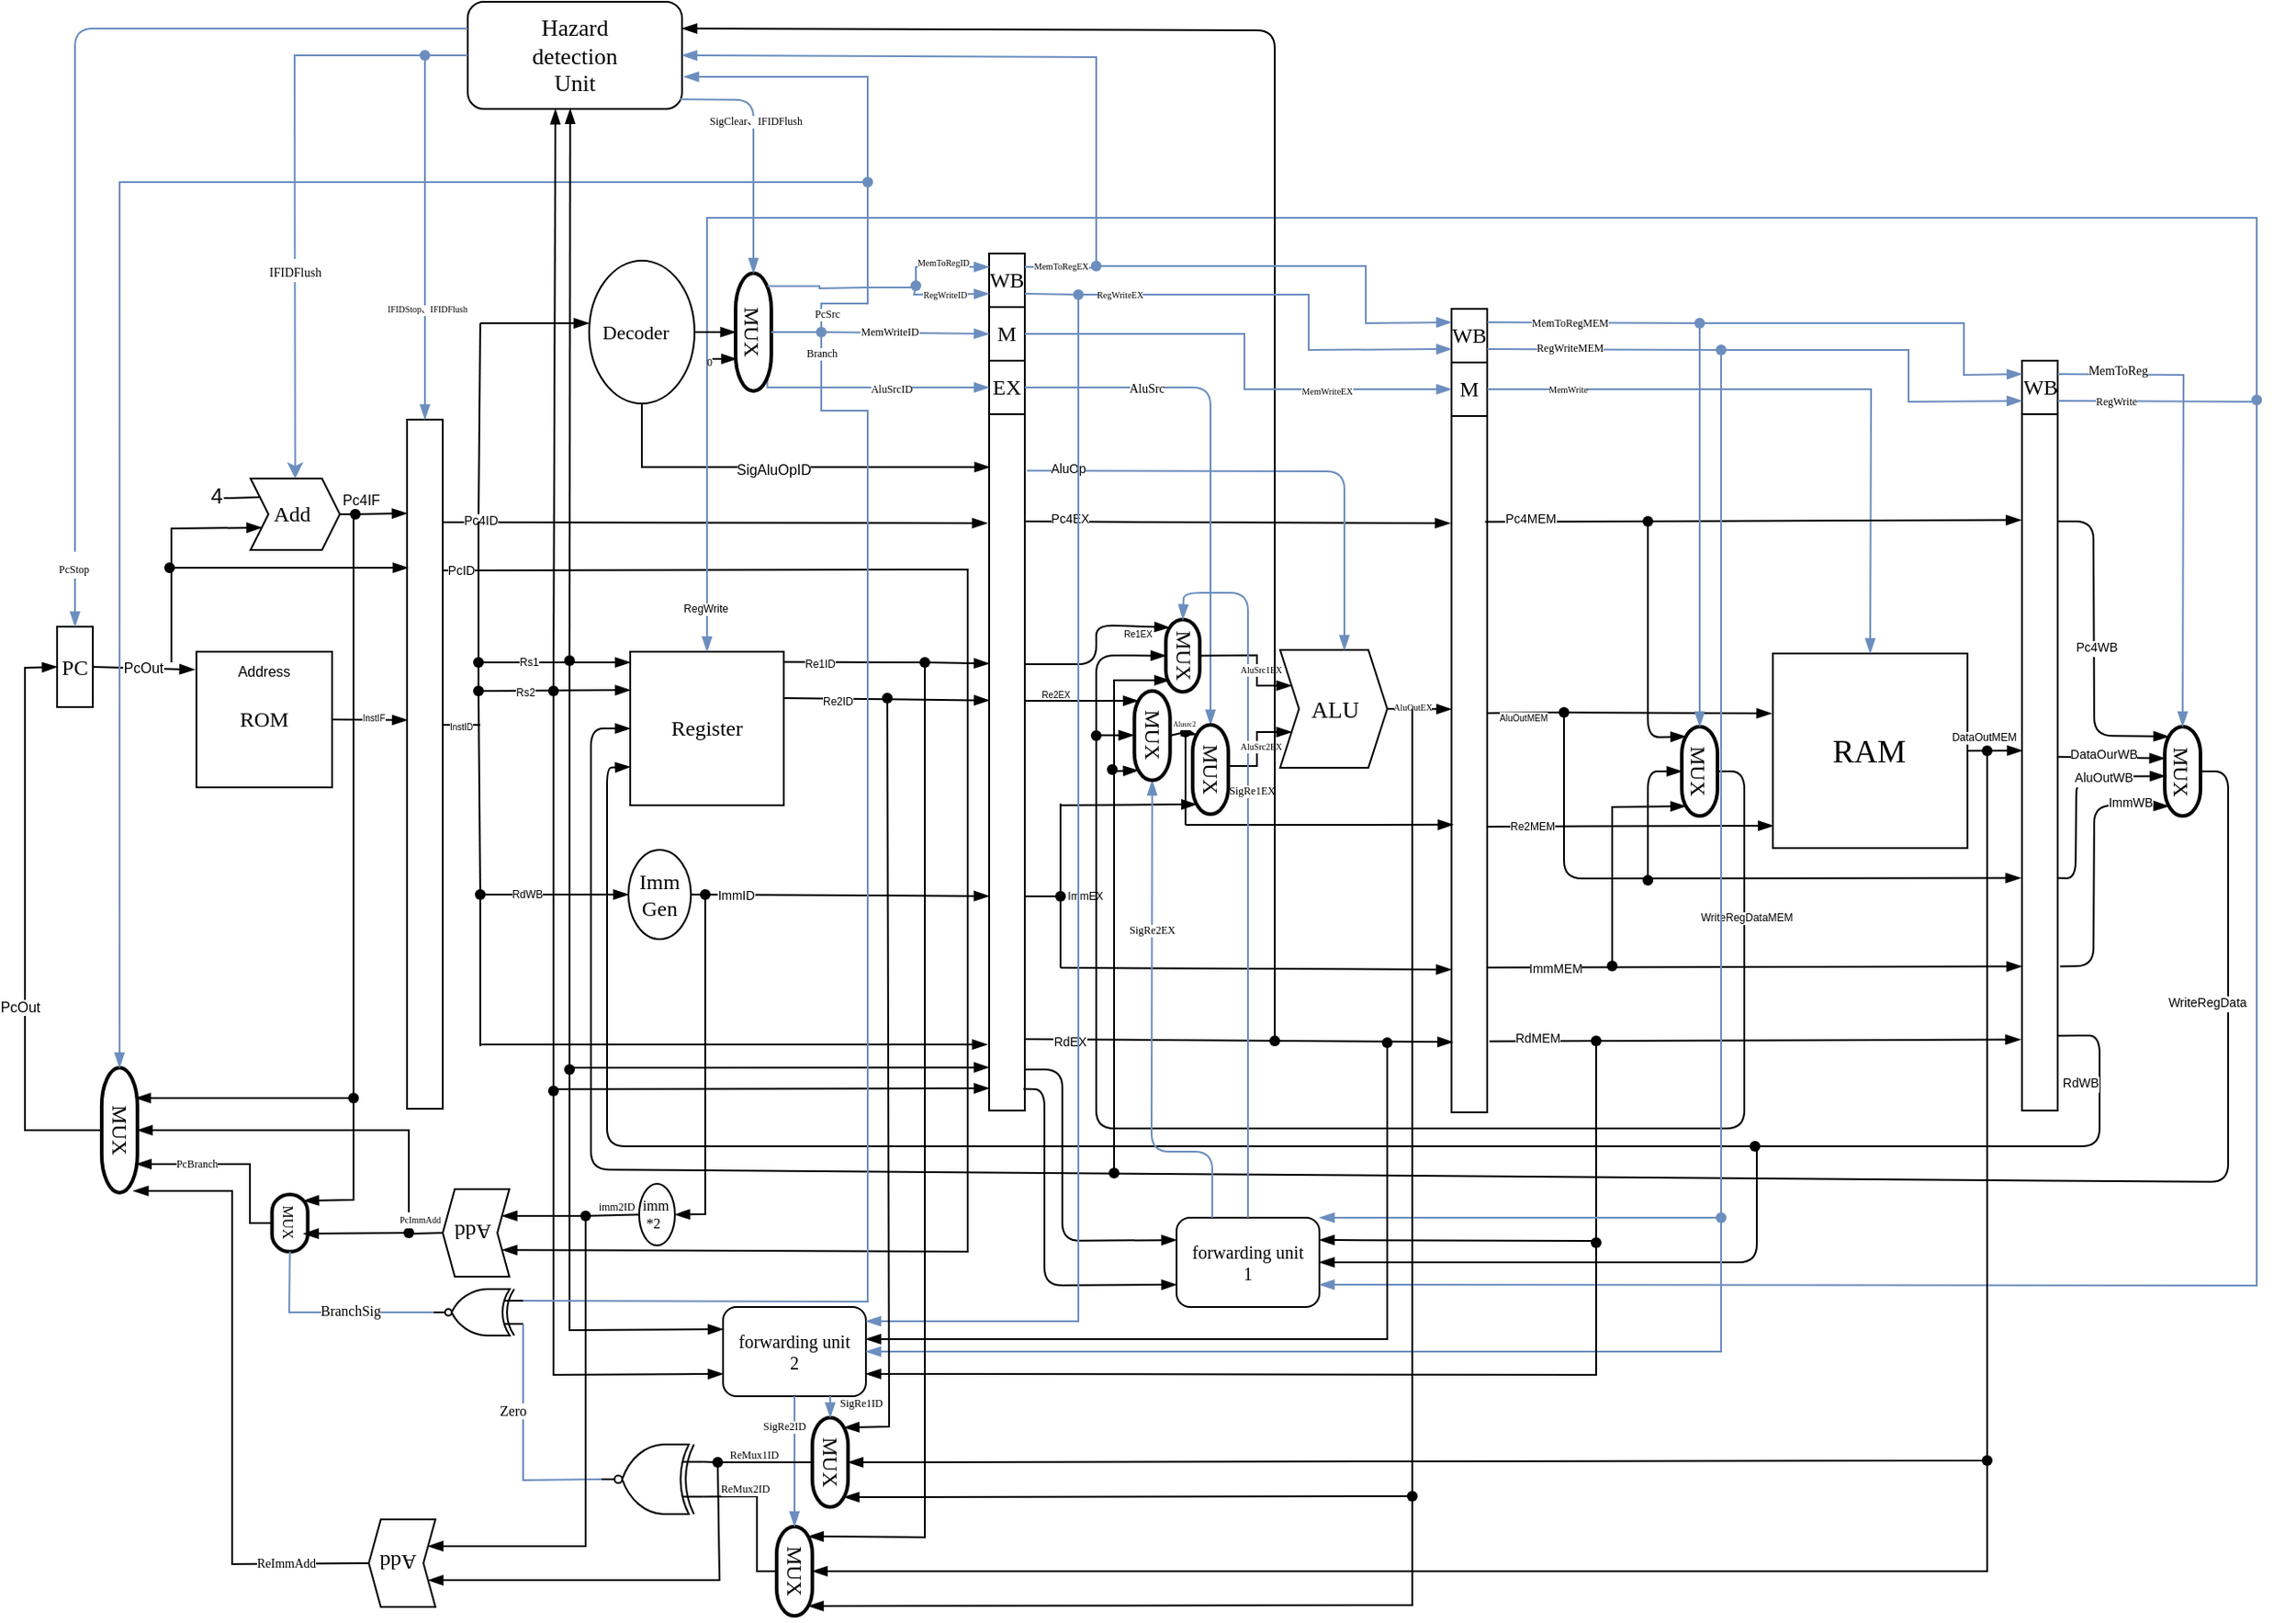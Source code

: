 <mxfile version="15.6.3" type="github">
  <diagram id="kgpKYQtTHZ0yAKxKKP6v" name="Page-1">
    <mxGraphModel dx="1934" dy="642" grid="0" gridSize="10" guides="1" tooltips="1" connect="1" arrows="1" fold="1" page="0" pageScale="1" pageWidth="850" pageHeight="1100" background="#ffffff" math="0" shadow="0">
      <root>
        <mxCell id="0" />
        <mxCell id="1" parent="0" />
        <mxCell id="3WGhXrrfseAbKHN0i4dS-6" value="&lt;font face=&quot;Comic Sans MS&quot;&gt;WB&lt;/font&gt;" style="rounded=0;whiteSpace=wrap;html=1;" parent="1" vertex="1">
          <mxGeometry x="-10" y="290" width="20" height="30" as="geometry" />
        </mxCell>
        <mxCell id="3WGhXrrfseAbKHN0i4dS-5" value="&lt;font face=&quot;Comic Sans MS&quot;&gt;M&lt;/font&gt;" style="rounded=0;whiteSpace=wrap;html=1;" parent="1" vertex="1">
          <mxGeometry x="-10" y="320" width="20" height="30" as="geometry" />
        </mxCell>
        <mxCell id="3WGhXrrfseAbKHN0i4dS-7" value="&lt;font face=&quot;Comic Sans MS&quot;&gt;EX&lt;/font&gt;" style="rounded=0;whiteSpace=wrap;html=1;" parent="1" vertex="1">
          <mxGeometry x="-10" y="350" width="20" height="30" as="geometry" />
        </mxCell>
        <mxCell id="3WGhXrrfseAbKHN0i4dS-8" value="" style="rounded=0;whiteSpace=wrap;html=1;" parent="1" vertex="1">
          <mxGeometry x="-10" y="380" width="20" height="390" as="geometry" />
        </mxCell>
        <mxCell id="3WGhXrrfseAbKHN0i4dS-10" value="&lt;font face=&quot;Comic Sans MS&quot;&gt;WB&lt;/font&gt;" style="rounded=0;whiteSpace=wrap;html=1;" parent="1" vertex="1">
          <mxGeometry x="249" y="321" width="20" height="30" as="geometry" />
        </mxCell>
        <mxCell id="3WGhXrrfseAbKHN0i4dS-11" value="&lt;font face=&quot;Comic Sans MS&quot;&gt;M&lt;/font&gt;" style="rounded=0;whiteSpace=wrap;html=1;" parent="1" vertex="1">
          <mxGeometry x="249" y="351" width="20" height="30" as="geometry" />
        </mxCell>
        <mxCell id="3WGhXrrfseAbKHN0i4dS-12" value="" style="rounded=0;whiteSpace=wrap;html=1;" parent="1" vertex="1">
          <mxGeometry x="249" y="381" width="20" height="390" as="geometry" />
        </mxCell>
        <mxCell id="3WGhXrrfseAbKHN0i4dS-14" value="&lt;font face=&quot;Comic Sans MS&quot;&gt;WB&lt;/font&gt;" style="rounded=0;whiteSpace=wrap;html=1;" parent="1" vertex="1">
          <mxGeometry x="568.52" y="350" width="20" height="30" as="geometry" />
        </mxCell>
        <mxCell id="3WGhXrrfseAbKHN0i4dS-15" value="" style="rounded=0;whiteSpace=wrap;html=1;" parent="1" vertex="1">
          <mxGeometry x="568.52" y="380" width="20" height="390" as="geometry" />
        </mxCell>
        <mxCell id="3WGhXrrfseAbKHN0i4dS-16" value="" style="rounded=0;whiteSpace=wrap;html=1;" parent="1" vertex="1">
          <mxGeometry x="-336" y="383" width="20" height="386" as="geometry" />
        </mxCell>
        <mxCell id="3WGhXrrfseAbKHN0i4dS-17" value="&lt;font face=&quot;Comic Sans MS&quot;&gt;Register&lt;/font&gt;" style="whiteSpace=wrap;html=1;aspect=fixed;" parent="1" vertex="1">
          <mxGeometry x="-211" y="513" width="86" height="86" as="geometry" />
        </mxCell>
        <mxCell id="3WGhXrrfseAbKHN0i4dS-22" value="&lt;div&gt;&lt;font face=&quot;Comic Sans MS&quot;&gt;Imm&lt;/font&gt;&lt;/div&gt;&lt;div&gt;&lt;font face=&quot;Comic Sans MS&quot;&gt;Gen&lt;br&gt;&lt;/font&gt;&lt;/div&gt;" style="ellipse;whiteSpace=wrap;html=1;" parent="1" vertex="1">
          <mxGeometry x="-212" y="624" width="35" height="50" as="geometry" />
        </mxCell>
        <mxCell id="3WGhXrrfseAbKHN0i4dS-24" value="&lt;font face=&quot;Comic Sans MS&quot;&gt;ROM&lt;/font&gt;" style="whiteSpace=wrap;html=1;aspect=fixed;" parent="1" vertex="1">
          <mxGeometry x="-454" y="513" width="76" height="76" as="geometry" />
        </mxCell>
        <mxCell id="3WGhXrrfseAbKHN0i4dS-25" value="&lt;font style=&quot;font-size: 8px&quot;&gt;Address&lt;/font&gt;" style="text;html=1;strokeColor=none;fillColor=none;align=center;verticalAlign=middle;whiteSpace=wrap;rounded=0;" parent="1" vertex="1">
          <mxGeometry x="-436" y="513" width="40" height="20" as="geometry" />
        </mxCell>
        <mxCell id="3WGhXrrfseAbKHN0i4dS-27" value="&lt;font face=&quot;Comic Sans MS&quot;&gt;PC&lt;/font&gt;" style="rounded=0;whiteSpace=wrap;html=1;" parent="1" vertex="1">
          <mxGeometry x="-532" y="499" width="20" height="45" as="geometry" />
        </mxCell>
        <mxCell id="3WGhXrrfseAbKHN0i4dS-30" value="&lt;font face=&quot;Comic Sans MS&quot;&gt;MUX&lt;/font&gt;" style="strokeWidth=2;html=1;shape=mxgraph.flowchart.terminator;whiteSpace=wrap;rotation=90;" parent="1" vertex="1">
          <mxGeometry x="-532" y="771" width="69.91" height="20" as="geometry" />
        </mxCell>
        <mxCell id="3WGhXrrfseAbKHN0i4dS-35" value="&lt;font style=&quot;font-size: 8px&quot; face=&quot;Comic Sans MS&quot;&gt;MUX&lt;/font&gt;" style="strokeWidth=2;html=1;shape=mxgraph.flowchart.terminator;whiteSpace=wrap;rotation=90;" parent="1" vertex="1">
          <mxGeometry x="-417.69" y="823" width="32.07" height="20" as="geometry" />
        </mxCell>
        <mxCell id="3WGhXrrfseAbKHN0i4dS-39" value="&lt;font face=&quot;Comic Sans MS&quot;&gt;&amp;nbsp;&amp;nbsp;&amp;nbsp; Add&lt;/font&gt;" style="shape=step;perimeter=stepPerimeter;whiteSpace=wrap;html=1;fixedSize=1;align=left;size=10;" parent="1" vertex="1">
          <mxGeometry x="-423.66" y="416" width="50" height="40" as="geometry" />
        </mxCell>
        <mxCell id="3WGhXrrfseAbKHN0i4dS-42" value="" style="endArrow=none;html=1;align=left;" parent="1" edge="1">
          <mxGeometry width="50" height="50" relative="1" as="geometry">
            <mxPoint x="-438.66" y="427" as="sourcePoint" />
            <mxPoint x="-418.66" y="426.5" as="targetPoint" />
          </mxGeometry>
        </mxCell>
        <mxCell id="3WGhXrrfseAbKHN0i4dS-43" value="4" style="text;html=1;align=center;verticalAlign=middle;resizable=0;points=[];autosize=1;strokeColor=none;" parent="1" vertex="1">
          <mxGeometry x="-452.66" y="416" width="20" height="20" as="geometry" />
        </mxCell>
        <mxCell id="3WGhXrrfseAbKHN0i4dS-29" value="PcOut" style="endArrow=blockThin;html=1;verticalAlign=middle;fontSize=8;endFill=1;exitX=1;exitY=0.5;exitDx=0;exitDy=0;entryX=-0.013;entryY=0.132;entryDx=0;entryDy=0;entryPerimeter=0;" parent="1" source="3WGhXrrfseAbKHN0i4dS-27" target="3WGhXrrfseAbKHN0i4dS-24" edge="1">
          <mxGeometry width="50" height="50" relative="1" as="geometry">
            <mxPoint x="-486" y="522" as="sourcePoint" />
            <mxPoint x="-440.8" y="521.6" as="targetPoint" />
          </mxGeometry>
        </mxCell>
        <mxCell id="3WGhXrrfseAbKHN0i4dS-45" value="" style="endArrow=blockThin;html=1;fontSize=8;align=left;entryX=0;entryY=0.75;entryDx=0;entryDy=0;endFill=1;strokeColor=default;rounded=0;" parent="1" target="3WGhXrrfseAbKHN0i4dS-39" edge="1">
          <mxGeometry width="50" height="50" relative="1" as="geometry">
            <mxPoint x="-468" y="519" as="sourcePoint" />
            <mxPoint x="-404" y="425" as="targetPoint" />
            <Array as="points">
              <mxPoint x="-468" y="444" />
            </Array>
          </mxGeometry>
        </mxCell>
        <mxCell id="3WGhXrrfseAbKHN0i4dS-69" style="edgeStyle=orthogonalEdgeStyle;rounded=0;orthogonalLoop=1;jettySize=auto;html=1;fontSize=8;align=left;endArrow=blockThin;endFill=1;entryX=0;entryY=0.25;entryDx=0;entryDy=0;startArrow=none;fillColor=#dae8fc;strokeColor=#6c8ebf;exitX=0.493;exitY=0.465;exitDx=0;exitDy=0;exitPerimeter=0;" parent="1" source="JpxXfyxe2O0k1z2Py5at-44" target="3WGhXrrfseAbKHN0i4dS-6" edge="1">
          <mxGeometry relative="1" as="geometry">
            <mxPoint x="-10" y="307" as="targetPoint" />
            <mxPoint x="-51" y="309" as="sourcePoint" />
            <Array as="points">
              <mxPoint x="-51" y="297" />
            </Array>
          </mxGeometry>
        </mxCell>
        <mxCell id="JpxXfyxe2O0k1z2Py5at-46" value="&lt;font style=&quot;font-size: 5px&quot;&gt;MemToRegID&lt;/font&gt;" style="edgeLabel;html=1;align=center;verticalAlign=middle;resizable=0;points=[];fontSize=6;fontFamily=Comic Sans MS;" parent="3WGhXrrfseAbKHN0i4dS-69" vertex="1" connectable="0">
          <mxGeometry x="0.349" relative="1" as="geometry">
            <mxPoint x="-9" y="-3" as="offset" />
          </mxGeometry>
        </mxCell>
        <mxCell id="3WGhXrrfseAbKHN0i4dS-71" style="edgeStyle=orthogonalEdgeStyle;rounded=0;orthogonalLoop=1;jettySize=auto;html=1;exitX=0.89;exitY=0.11;exitDx=0;exitDy=0;entryX=0;entryY=0.5;entryDx=0;entryDy=0;fontSize=8;align=left;endArrow=blockThin;endFill=1;exitPerimeter=0;fillColor=#dae8fc;strokeColor=#6c8ebf;" parent="1" source="gq7fBsmWnAXoDukaiIT1-74" target="3WGhXrrfseAbKHN0i4dS-7" edge="1">
          <mxGeometry relative="1" as="geometry">
            <Array as="points">
              <mxPoint x="-134" y="365" />
            </Array>
          </mxGeometry>
        </mxCell>
        <mxCell id="JpxXfyxe2O0k1z2Py5at-42" value="&lt;font style=&quot;font-size: 6px&quot;&gt;AluSrcID&lt;/font&gt;" style="edgeLabel;html=1;align=center;verticalAlign=middle;resizable=0;points=[];fontSize=5;fontFamily=Comic Sans MS;" parent="3WGhXrrfseAbKHN0i4dS-71" vertex="1" connectable="0">
          <mxGeometry x="0.15" y="-1" relative="1" as="geometry">
            <mxPoint as="offset" />
          </mxGeometry>
        </mxCell>
        <mxCell id="3WGhXrrfseAbKHN0i4dS-72" style="edgeStyle=orthogonalEdgeStyle;rounded=0;orthogonalLoop=1;jettySize=auto;html=1;exitX=0.5;exitY=1;exitDx=0;exitDy=0;entryX=0.017;entryY=0.076;entryDx=0;entryDy=0;entryPerimeter=0;fontSize=8;align=left;endArrow=blockThin;endFill=1;" parent="1" source="3WGhXrrfseAbKHN0i4dS-68" target="3WGhXrrfseAbKHN0i4dS-8" edge="1">
          <mxGeometry relative="1" as="geometry" />
        </mxCell>
        <mxCell id="3WGhXrrfseAbKHN0i4dS-176" value="SigAluOpID" style="edgeLabel;html=1;align=center;verticalAlign=middle;resizable=0;points=[];fontSize=8;fontColor=#000000;" parent="3WGhXrrfseAbKHN0i4dS-72" vertex="1" connectable="0">
          <mxGeometry x="0.174" y="-1" relative="1" as="geometry">
            <mxPoint x="-27" as="offset" />
          </mxGeometry>
        </mxCell>
        <mxCell id="3WGhXrrfseAbKHN0i4dS-68" value="&lt;font style=&quot;font-size: 11px&quot; face=&quot;Comic Sans MS&quot;&gt;&amp;nbsp; Decoder&lt;/font&gt;" style="ellipse;whiteSpace=wrap;html=1;fontSize=8;align=left;" parent="1" vertex="1">
          <mxGeometry x="-234" y="294" width="59" height="80" as="geometry" />
        </mxCell>
        <mxCell id="3WGhXrrfseAbKHN0i4dS-77" value="" style="endArrow=none;html=1;fontSize=8;align=left;startArrow=none;" parent="1" edge="1">
          <mxGeometry width="50" height="50" relative="1" as="geometry">
            <mxPoint x="-296" y="440" as="sourcePoint" />
            <mxPoint x="-295" y="329" as="targetPoint" />
          </mxGeometry>
        </mxCell>
        <mxCell id="3WGhXrrfseAbKHN0i4dS-80" value="" style="endArrow=blockThin;html=1;fontSize=8;align=left;entryX=0;entryY=0;entryDx=0;entryDy=0;endFill=1;" parent="1" edge="1">
          <mxGeometry width="50" height="50" relative="1" as="geometry">
            <mxPoint x="-295" y="519" as="sourcePoint" />
            <mxPoint x="-211.0" y="519" as="targetPoint" />
          </mxGeometry>
        </mxCell>
        <mxCell id="3WGhXrrfseAbKHN0i4dS-189" value="Rs1" style="edgeLabel;html=1;align=center;verticalAlign=middle;resizable=0;points=[];fontSize=6;fontColor=#000000;" parent="3WGhXrrfseAbKHN0i4dS-80" vertex="1" connectable="0">
          <mxGeometry x="-0.374" relative="1" as="geometry">
            <mxPoint as="offset" />
          </mxGeometry>
        </mxCell>
        <mxCell id="3WGhXrrfseAbKHN0i4dS-81" value="" style="endArrow=blockThin;html=1;fontSize=8;align=left;entryX=0;entryY=0.25;entryDx=0;entryDy=0;endFill=1;" parent="1" target="3WGhXrrfseAbKHN0i4dS-17" edge="1">
          <mxGeometry width="50" height="50" relative="1" as="geometry">
            <mxPoint x="-295" y="535" as="sourcePoint" />
            <mxPoint x="-258.602" y="537.928" as="targetPoint" />
          </mxGeometry>
        </mxCell>
        <mxCell id="3WGhXrrfseAbKHN0i4dS-190" value="Rs2" style="edgeLabel;html=1;align=center;verticalAlign=middle;resizable=0;points=[];fontSize=6;fontColor=#000000;" parent="3WGhXrrfseAbKHN0i4dS-81" vertex="1" connectable="0">
          <mxGeometry x="-0.412" y="-1" relative="1" as="geometry">
            <mxPoint as="offset" />
          </mxGeometry>
        </mxCell>
        <mxCell id="3WGhXrrfseAbKHN0i4dS-82" value="" style="endArrow=blockThin;html=1;fontSize=8;align=left;entryX=-0.002;entryY=0.438;entryDx=0;entryDy=0;entryPerimeter=0;endFill=1;" parent="1" target="3WGhXrrfseAbKHN0i4dS-68" edge="1">
          <mxGeometry width="50" height="50" relative="1" as="geometry">
            <mxPoint x="-295" y="329" as="sourcePoint" />
            <mxPoint x="-215" y="329" as="targetPoint" />
          </mxGeometry>
        </mxCell>
        <mxCell id="3WGhXrrfseAbKHN0i4dS-83" value="" style="endArrow=blockThin;html=1;fontSize=8;align=left;endFill=1;" parent="1" edge="1">
          <mxGeometry width="50" height="50" relative="1" as="geometry">
            <mxPoint x="-295" y="733" as="sourcePoint" />
            <mxPoint x="-11" y="733" as="targetPoint" />
          </mxGeometry>
        </mxCell>
        <mxCell id="3WGhXrrfseAbKHN0i4dS-84" value="" style="endArrow=blockThin;html=1;fontSize=8;align=left;entryX=0;entryY=0.5;entryDx=0;entryDy=0;endFill=1;" parent="1" target="3WGhXrrfseAbKHN0i4dS-22" edge="1">
          <mxGeometry width="50" height="50" relative="1" as="geometry">
            <mxPoint x="-295" y="649" as="sourcePoint" />
            <mxPoint x="-215" y="639" as="targetPoint" />
            <Array as="points">
              <mxPoint x="-235" y="649" />
            </Array>
          </mxGeometry>
        </mxCell>
        <mxCell id="3WGhXrrfseAbKHN0i4dS-85" value="" style="endArrow=blockThin;html=1;fontSize=8;align=left;exitX=1;exitY=0.5;exitDx=0;exitDy=0;entryX=-0.001;entryY=0.692;entryDx=0;entryDy=0;entryPerimeter=0;endFill=1;" parent="1" source="3WGhXrrfseAbKHN0i4dS-22" target="3WGhXrrfseAbKHN0i4dS-8" edge="1">
          <mxGeometry width="50" height="50" relative="1" as="geometry">
            <mxPoint x="-130" y="670" as="sourcePoint" />
            <mxPoint x="-14" y="650" as="targetPoint" />
            <Array as="points" />
          </mxGeometry>
        </mxCell>
        <mxCell id="3WGhXrrfseAbKHN0i4dS-193" value="ImmID" style="edgeLabel;html=1;align=center;verticalAlign=middle;resizable=0;points=[];fontSize=7;fontColor=#000000;" parent="3WGhXrrfseAbKHN0i4dS-85" vertex="1" connectable="0">
          <mxGeometry x="-0.184" y="-2" relative="1" as="geometry">
            <mxPoint x="-43" y="-2" as="offset" />
          </mxGeometry>
        </mxCell>
        <mxCell id="3WGhXrrfseAbKHN0i4dS-87" value="" style="endArrow=blockThin;html=1;fontSize=8;align=left;endFill=1;exitX=1;exitY=0.149;exitDx=0;exitDy=0;exitPerimeter=0;" parent="1" source="3WGhXrrfseAbKHN0i4dS-16" edge="1">
          <mxGeometry width="50" height="50" relative="1" as="geometry">
            <mxPoint x="-295" y="441" as="sourcePoint" />
            <mxPoint x="-11" y="441" as="targetPoint" />
          </mxGeometry>
        </mxCell>
        <mxCell id="3WGhXrrfseAbKHN0i4dS-175" value="Pc4ID" style="edgeLabel;html=1;align=center;verticalAlign=middle;resizable=0;points=[];fontSize=7;fontColor=#000000;" parent="3WGhXrrfseAbKHN0i4dS-87" vertex="1" connectable="0">
          <mxGeometry x="-0.892" relative="1" as="geometry">
            <mxPoint x="4" y="-1" as="offset" />
          </mxGeometry>
        </mxCell>
        <mxCell id="3WGhXrrfseAbKHN0i4dS-88" value="" style="endArrow=blockThin;fontSize=8;align=left;entryX=0;entryY=0.358;entryDx=0;entryDy=0;entryPerimeter=0;endFill=1;exitDx=0;exitDy=0;exitPerimeter=0;startArrow=none;" parent="1" source="pKkXL_fuXF9toPgZsUNc-77" target="3WGhXrrfseAbKHN0i4dS-8" edge="1">
          <mxGeometry width="50" height="50" relative="1" as="geometry">
            <mxPoint x="-97" y="520" as="sourcePoint" />
            <mxPoint x="-12" y="520" as="targetPoint" />
          </mxGeometry>
        </mxCell>
        <mxCell id="3WGhXrrfseAbKHN0i4dS-89" value="" style="endArrow=blockThin;html=1;fontSize=8;align=left;entryX=0.002;entryY=0.411;entryDx=0;entryDy=0;entryPerimeter=0;endFill=1;exitX=0.999;exitY=0.302;exitDx=0;exitDy=0;exitPerimeter=0;" parent="1" source="3WGhXrrfseAbKHN0i4dS-17" target="3WGhXrrfseAbKHN0i4dS-8" edge="1">
          <mxGeometry width="50" height="50" relative="1" as="geometry">
            <mxPoint x="-97" y="540" as="sourcePoint" />
            <mxPoint x="-13" y="539" as="targetPoint" />
          </mxGeometry>
        </mxCell>
        <mxCell id="3WGhXrrfseAbKHN0i4dS-188" value="Re2ID" style="edgeLabel;html=1;align=center;verticalAlign=middle;resizable=0;points=[];fontSize=6;fontColor=#000000;" parent="3WGhXrrfseAbKHN0i4dS-89" vertex="1" connectable="0">
          <mxGeometry x="-0.486" y="-1" relative="1" as="geometry">
            <mxPoint as="offset" />
          </mxGeometry>
        </mxCell>
        <mxCell id="3WGhXrrfseAbKHN0i4dS-97" value="" style="endArrow=none;html=1;fontSize=8;align=left;" parent="1" edge="1">
          <mxGeometry width="50" height="50" relative="1" as="geometry">
            <mxPoint x="10" y="650" as="sourcePoint" />
            <mxPoint x="30" y="650" as="targetPoint" />
          </mxGeometry>
        </mxCell>
        <mxCell id="3WGhXrrfseAbKHN0i4dS-98" value="" style="endArrow=none;html=1;fontSize=8;align=left;" parent="1" edge="1">
          <mxGeometry width="50" height="50" relative="1" as="geometry">
            <mxPoint x="30" y="690" as="sourcePoint" />
            <mxPoint x="30" y="598" as="targetPoint" />
          </mxGeometry>
        </mxCell>
        <mxCell id="3WGhXrrfseAbKHN0i4dS-99" value="" style="endArrow=blockThin;html=1;fontSize=8;align=left;entryX=0.89;entryY=0.89;entryDx=0;entryDy=0;entryPerimeter=0;endFill=1;" parent="1" target="pKkXL_fuXF9toPgZsUNc-11" edge="1">
          <mxGeometry width="50" height="50" relative="1" as="geometry">
            <mxPoint x="30" y="599" as="sourcePoint" />
            <mxPoint x="30.12" y="501.983" as="targetPoint" />
          </mxGeometry>
        </mxCell>
        <mxCell id="3WGhXrrfseAbKHN0i4dS-100" value="" style="endArrow=blockThin;html=1;fontSize=8;align=left;entryX=-0.006;entryY=0.795;entryDx=0;entryDy=0;entryPerimeter=0;endFill=1;" parent="1" target="3WGhXrrfseAbKHN0i4dS-12" edge="1">
          <mxGeometry width="50" height="50" relative="1" as="geometry">
            <mxPoint x="30" y="690" as="sourcePoint" />
            <mxPoint x="161.58" y="689.88" as="targetPoint" />
          </mxGeometry>
        </mxCell>
        <mxCell id="3WGhXrrfseAbKHN0i4dS-101" value="" style="endArrow=blockThin;html=1;fontSize=8;align=left;entryX=0.033;entryY=0.899;entryDx=0;entryDy=0;entryPerimeter=0;endFill=1;" parent="1" target="3WGhXrrfseAbKHN0i4dS-12" edge="1">
          <mxGeometry width="50" height="50" relative="1" as="geometry">
            <mxPoint x="10" y="730" as="sourcePoint" />
            <mxPoint x="156" y="730" as="targetPoint" />
          </mxGeometry>
        </mxCell>
        <mxCell id="3WGhXrrfseAbKHN0i4dS-216" value="RdEX" style="edgeLabel;html=1;align=center;verticalAlign=middle;resizable=0;points=[];fontSize=7;fontColor=#000000;" parent="3WGhXrrfseAbKHN0i4dS-101" vertex="1" connectable="0">
          <mxGeometry x="-0.796" y="-2" relative="1" as="geometry">
            <mxPoint as="offset" />
          </mxGeometry>
        </mxCell>
        <mxCell id="3WGhXrrfseAbKHN0i4dS-103" value="" style="endArrow=blockThin;html=1;fontSize=8;align=left;endFill=1;startArrow=none;" parent="1" source="pKkXL_fuXF9toPgZsUNc-134" edge="1">
          <mxGeometry width="50" height="50" relative="1" as="geometry">
            <mxPoint x="-467" y="466" as="sourcePoint" />
            <mxPoint x="-335.5" y="466" as="targetPoint" />
          </mxGeometry>
        </mxCell>
        <mxCell id="3WGhXrrfseAbKHN0i4dS-104" value="" style="endArrow=blockThin;html=1;fontSize=8;align=left;endFill=1;entryX=0;entryY=0.25;entryDx=0;entryDy=0;rounded=0;exitX=1;exitY=0.219;exitDx=0;exitDy=0;exitPerimeter=0;" parent="1" source="3WGhXrrfseAbKHN0i4dS-16" target="pKkXL_fuXF9toPgZsUNc-18" edge="1">
          <mxGeometry width="50" height="50" relative="1" as="geometry">
            <mxPoint x="-297" y="467" as="sourcePoint" />
            <mxPoint x="-10" y="467" as="targetPoint" />
            <Array as="points">
              <mxPoint x="-22" y="467" />
              <mxPoint x="-22" y="849" />
            </Array>
          </mxGeometry>
        </mxCell>
        <mxCell id="3WGhXrrfseAbKHN0i4dS-225" value="PcID" style="edgeLabel;html=1;align=center;verticalAlign=middle;resizable=0;points=[];fontSize=7;fontColor=#000000;" parent="3WGhXrrfseAbKHN0i4dS-104" vertex="1" connectable="0">
          <mxGeometry x="-0.87" relative="1" as="geometry">
            <mxPoint x="-51" as="offset" />
          </mxGeometry>
        </mxCell>
        <mxCell id="3WGhXrrfseAbKHN0i4dS-106" value="&lt;font style=&quot;font-size: 13px&quot; face=&quot;Comic Sans MS&quot;&gt;&amp;nbsp;&amp;nbsp;&amp;nbsp;&amp;nbsp; ALU&lt;/font&gt;" style="shape=step;perimeter=stepPerimeter;whiteSpace=wrap;html=1;fixedSize=1;fontSize=8;align=left;size=10.58;" parent="1" vertex="1">
          <mxGeometry x="153" y="512" width="60" height="66" as="geometry" />
        </mxCell>
        <mxCell id="3WGhXrrfseAbKHN0i4dS-107" value="" style="endArrow=blockThin;html=1;fontSize=8;align=left;endFill=1;entryX=0.11;entryY=0.89;entryDx=0;entryDy=0;entryPerimeter=0;" parent="1" target="gq7fBsmWnAXoDukaiIT1-26" edge="1">
          <mxGeometry width="50" height="50" relative="1" as="geometry">
            <mxPoint x="10" y="520" as="sourcePoint" />
            <mxPoint x="110" y="520" as="targetPoint" />
            <Array as="points">
              <mxPoint x="50" y="520" />
              <mxPoint x="50" y="498" />
            </Array>
          </mxGeometry>
        </mxCell>
        <mxCell id="3WGhXrrfseAbKHN0i4dS-197" value="Re1EX" style="edgeLabel;html=1;align=center;verticalAlign=middle;resizable=0;points=[];fontSize=5;fontColor=#000000;" parent="3WGhXrrfseAbKHN0i4dS-107" vertex="1" connectable="0">
          <mxGeometry x="-0.767" y="-1" relative="1" as="geometry">
            <mxPoint x="51" y="-19" as="offset" />
          </mxGeometry>
        </mxCell>
        <mxCell id="3WGhXrrfseAbKHN0i4dS-111" value="" style="endArrow=blockThin;html=1;fontSize=8;align=left;exitX=0.993;exitY=0.414;exitDx=0;exitDy=0;exitPerimeter=0;entryX=0.11;entryY=0.89;entryDx=0;entryDy=0;entryPerimeter=0;endFill=1;" parent="1" target="pKkXL_fuXF9toPgZsUNc-2" edge="1">
          <mxGeometry width="50" height="50" relative="1" as="geometry">
            <mxPoint x="9.86" y="540.46" as="sourcePoint" />
            <mxPoint x="45.4" y="541.15" as="targetPoint" />
          </mxGeometry>
        </mxCell>
        <mxCell id="3WGhXrrfseAbKHN0i4dS-196" value="Re2EX" style="edgeLabel;html=1;align=center;verticalAlign=middle;resizable=0;points=[];fontSize=5;fontColor=#000000;" parent="3WGhXrrfseAbKHN0i4dS-111" vertex="1" connectable="0">
          <mxGeometry x="-0.515" relative="1" as="geometry">
            <mxPoint x="1" y="-5" as="offset" />
          </mxGeometry>
        </mxCell>
        <mxCell id="3WGhXrrfseAbKHN0i4dS-114" value="" style="endArrow=blockThin;html=1;fontSize=8;align=left;exitX=1;exitY=0.5;exitDx=0;exitDy=0;entryX=0.002;entryY=0.421;entryDx=0;entryDy=0;entryPerimeter=0;endFill=1;" parent="1" source="3WGhXrrfseAbKHN0i4dS-106" target="3WGhXrrfseAbKHN0i4dS-12" edge="1">
          <mxGeometry width="50" height="50" relative="1" as="geometry">
            <mxPoint x="232" y="545" as="sourcePoint" />
            <mxPoint x="249" y="547" as="targetPoint" />
          </mxGeometry>
        </mxCell>
        <mxCell id="pKkXL_fuXF9toPgZsUNc-59" value="AluOutEX" style="edgeLabel;html=1;align=center;verticalAlign=middle;resizable=0;points=[];fontSize=5;fontFamily=Comic Sans MS;" parent="3WGhXrrfseAbKHN0i4dS-114" vertex="1" connectable="0">
          <mxGeometry x="-0.326" y="-1" relative="1" as="geometry">
            <mxPoint x="2" y="-2" as="offset" />
          </mxGeometry>
        </mxCell>
        <mxCell id="3WGhXrrfseAbKHN0i4dS-115" value="" style="endArrow=blockThin;html=1;fontSize=8;align=left;exitX=1.018;exitY=0.154;exitDx=0;exitDy=0;exitPerimeter=0;entryX=-0.035;entryY=0.154;entryDx=0;entryDy=0;entryPerimeter=0;endFill=1;" parent="1" source="3WGhXrrfseAbKHN0i4dS-8" target="3WGhXrrfseAbKHN0i4dS-12" edge="1">
          <mxGeometry width="50" height="50" relative="1" as="geometry">
            <mxPoint x="-230" y="560" as="sourcePoint" />
            <mxPoint x="162" y="440" as="targetPoint" />
          </mxGeometry>
        </mxCell>
        <mxCell id="3WGhXrrfseAbKHN0i4dS-206" value="Pc4EX" style="edgeLabel;html=1;align=center;verticalAlign=middle;resizable=0;points=[];fontSize=7;fontColor=#000000;" parent="3WGhXrrfseAbKHN0i4dS-115" vertex="1" connectable="0">
          <mxGeometry x="-0.9" y="3" relative="1" as="geometry">
            <mxPoint x="12" y="2" as="offset" />
          </mxGeometry>
        </mxCell>
        <mxCell id="3WGhXrrfseAbKHN0i4dS-118" value="" style="endArrow=blockThin;html=1;fontSize=8;align=left;entryX=0.043;entryY=0.587;entryDx=0;entryDy=0;entryPerimeter=0;endFill=1;" parent="1" target="3WGhXrrfseAbKHN0i4dS-12" edge="1">
          <mxGeometry width="50" height="50" relative="1" as="geometry">
            <mxPoint x="100" y="610" as="sourcePoint" />
            <mxPoint x="159.96" y="609.6" as="targetPoint" />
          </mxGeometry>
        </mxCell>
        <mxCell id="3WGhXrrfseAbKHN0i4dS-119" value="" style="endArrow=blockThin;html=1;fontSize=8;align=left;exitX=1.058;exitY=0.081;exitDx=0;exitDy=0;exitPerimeter=0;entryX=0.6;entryY=0.003;entryDx=0;entryDy=0;entryPerimeter=0;fontColor=#33FFFF;fillColor=#dae8fc;strokeColor=#6c8ebf;endFill=1;" parent="1" source="3WGhXrrfseAbKHN0i4dS-8" target="3WGhXrrfseAbKHN0i4dS-106" edge="1">
          <mxGeometry width="50" height="50" relative="1" as="geometry">
            <mxPoint x="50" y="580" as="sourcePoint" />
            <mxPoint x="119" y="508" as="targetPoint" />
            <Array as="points">
              <mxPoint x="189" y="412" />
            </Array>
          </mxGeometry>
        </mxCell>
        <mxCell id="3WGhXrrfseAbKHN0i4dS-220" value="AluOp" style="edgeLabel;html=1;align=center;verticalAlign=middle;resizable=0;points=[];fontSize=7;fontColor=#000000;" parent="3WGhXrrfseAbKHN0i4dS-119" vertex="1" connectable="0">
          <mxGeometry x="-0.874" y="1" relative="1" as="geometry">
            <mxPoint x="5" as="offset" />
          </mxGeometry>
        </mxCell>
        <mxCell id="3WGhXrrfseAbKHN0i4dS-120" value="" style="endArrow=blockThin;html=1;fontSize=8;fontColor=#33FFFF;align=left;entryX=0;entryY=0.5;entryDx=0;entryDy=0;entryPerimeter=0;fillColor=#dae8fc;strokeColor=#6c8ebf;endFill=1;exitX=1;exitY=0.5;exitDx=0;exitDy=0;" parent="1" source="3WGhXrrfseAbKHN0i4dS-7" target="pKkXL_fuXF9toPgZsUNc-11" edge="1">
          <mxGeometry width="50" height="50" relative="1" as="geometry">
            <mxPoint x="10" y="370" as="sourcePoint" />
            <mxPoint x="55" y="532" as="targetPoint" />
            <Array as="points">
              <mxPoint x="114" y="365" />
            </Array>
          </mxGeometry>
        </mxCell>
        <mxCell id="3WGhXrrfseAbKHN0i4dS-221" value="AluSrc" style="edgeLabel;html=1;align=center;verticalAlign=middle;resizable=0;points=[];fontSize=7;fontColor=#000000;fontFamily=Comic Sans MS;" parent="3WGhXrrfseAbKHN0i4dS-120" vertex="1" connectable="0">
          <mxGeometry x="-0.905" y="1" relative="1" as="geometry">
            <mxPoint x="54" y="2" as="offset" />
          </mxGeometry>
        </mxCell>
        <mxCell id="3WGhXrrfseAbKHN0i4dS-128" value="&lt;font style=&quot;font-size: 18px&quot; face=&quot;Comic Sans MS&quot;&gt;&amp;nbsp;&amp;nbsp;&amp;nbsp;&amp;nbsp;&amp;nbsp;&amp;nbsp; RAM&lt;/font&gt;" style="whiteSpace=wrap;html=1;aspect=fixed;fontSize=8;align=left;" parent="1" vertex="1">
          <mxGeometry x="429" y="514" width="109" height="109" as="geometry" />
        </mxCell>
        <mxCell id="3WGhXrrfseAbKHN0i4dS-129" value="" style="endArrow=blockThin;html=1;fontSize=8;fontColor=#33FFFF;strokeColor=#6c8ebf;strokeWidth=1;align=left;exitX=1;exitY=0.5;exitDx=0;exitDy=0;entryX=0.5;entryY=0;entryDx=0;entryDy=0;fillColor=#dae8fc;endFill=1;rounded=0;" parent="1" source="3WGhXrrfseAbKHN0i4dS-11" target="3WGhXrrfseAbKHN0i4dS-128" edge="1">
          <mxGeometry width="50" height="50" relative="1" as="geometry">
            <mxPoint x="239" y="471" as="sourcePoint" />
            <mxPoint x="289" y="421" as="targetPoint" />
            <Array as="points">
              <mxPoint x="484" y="366" />
            </Array>
          </mxGeometry>
        </mxCell>
        <mxCell id="JpxXfyxe2O0k1z2Py5at-29" value="MemWrite" style="edgeLabel;html=1;align=center;verticalAlign=middle;resizable=0;points=[];fontSize=5;fontFamily=Comic Sans MS;" parent="3WGhXrrfseAbKHN0i4dS-129" vertex="1" connectable="0">
          <mxGeometry x="0.828" y="-1" relative="1" as="geometry">
            <mxPoint x="-169" y="-117" as="offset" />
          </mxGeometry>
        </mxCell>
        <mxCell id="3WGhXrrfseAbKHN0i4dS-131" value="" style="endArrow=blockThin;html=1;fontSize=8;fontColor=#33FFFF;strokeColor=#000000;strokeWidth=1;align=left;exitDx=0;exitDy=0;exitPerimeter=0;entryX=-0.006;entryY=0.308;entryDx=0;entryDy=0;entryPerimeter=0;endFill=1;startArrow=none;" parent="1" source="3WGhXrrfseAbKHN0i4dS-147" target="3WGhXrrfseAbKHN0i4dS-128" edge="1">
          <mxGeometry width="50" height="50" relative="1" as="geometry">
            <mxPoint x="269.52" y="547.36" as="sourcePoint" />
            <mxPoint x="318.564" y="547.283" as="targetPoint" />
          </mxGeometry>
        </mxCell>
        <mxCell id="3WGhXrrfseAbKHN0i4dS-132" value="" style="endArrow=blockThin;html=1;fontSize=8;fontColor=#33FFFF;strokeColor=#000000;strokeWidth=1;align=left;entryX=0.002;entryY=0.885;entryDx=0;entryDy=0;entryPerimeter=0;endFill=1;" parent="1" target="3WGhXrrfseAbKHN0i4dS-128" edge="1">
          <mxGeometry width="50" height="50" relative="1" as="geometry">
            <mxPoint x="269" y="611" as="sourcePoint" />
            <mxPoint x="318" y="610" as="targetPoint" />
          </mxGeometry>
        </mxCell>
        <mxCell id="3WGhXrrfseAbKHN0i4dS-200" value="Re2MEM" style="edgeLabel;html=1;align=center;verticalAlign=middle;resizable=0;points=[];fontSize=6;fontColor=#000000;" parent="3WGhXrrfseAbKHN0i4dS-132" vertex="1" connectable="0">
          <mxGeometry x="-0.555" y="-1" relative="1" as="geometry">
            <mxPoint x="-11" y="-1" as="offset" />
          </mxGeometry>
        </mxCell>
        <mxCell id="3WGhXrrfseAbKHN0i4dS-133" value="" style="endArrow=blockThin;html=1;fontSize=8;fontColor=#000000;strokeColor=#000000;strokeWidth=1;align=left;exitX=0.5;exitY=1;exitDx=0;exitDy=0;exitPerimeter=0;endFill=1;entryX=0;entryY=0.5;entryDx=0;entryDy=0;rounded=0;" parent="1" source="3WGhXrrfseAbKHN0i4dS-30" target="3WGhXrrfseAbKHN0i4dS-27" edge="1">
          <mxGeometry width="50" height="50" relative="1" as="geometry">
            <mxPoint x="-504" y="439" as="sourcePoint" />
            <mxPoint x="-504" y="529" as="targetPoint" />
            <Array as="points">
              <mxPoint x="-550" y="781" />
              <mxPoint x="-550" y="522" />
            </Array>
          </mxGeometry>
        </mxCell>
        <mxCell id="3WGhXrrfseAbKHN0i4dS-168" value="PcOut" style="edgeLabel;html=1;align=center;verticalAlign=middle;resizable=0;points=[];fontSize=8;fontColor=#000000;" parent="3WGhXrrfseAbKHN0i4dS-133" vertex="1" connectable="0">
          <mxGeometry x="-0.296" y="3" relative="1" as="geometry">
            <mxPoint as="offset" />
          </mxGeometry>
        </mxCell>
        <mxCell id="3WGhXrrfseAbKHN0i4dS-134" value="" style="endArrow=blockThin;html=1;fontSize=8;fontColor=#000000;strokeColor=default;strokeWidth=1;align=left;exitDx=0;exitDy=0;endFill=1;entryX=0.243;entryY=0.048;entryDx=0;entryDy=0;entryPerimeter=0;rounded=0;startArrow=none;" parent="1" source="pKkXL_fuXF9toPgZsUNc-110" target="3WGhXrrfseAbKHN0i4dS-30" edge="1">
          <mxGeometry width="50" height="50" relative="1" as="geometry">
            <mxPoint x="-375" y="439" as="sourcePoint" />
            <mxPoint x="-365" y="339" as="targetPoint" />
            <Array as="points">
              <mxPoint x="-365" y="763" />
            </Array>
          </mxGeometry>
        </mxCell>
        <mxCell id="3WGhXrrfseAbKHN0i4dS-139" value="" style="endArrow=blockThin;html=1;fontSize=8;fontColor=#000000;strokeColor=#6c8ebf;strokeWidth=1;align=left;entryX=0;entryY=0.5;entryDx=0;entryDy=0;entryPerimeter=0;fillColor=#dae8fc;endFill=1;rounded=0;startArrow=none;" parent="1" source="JpxXfyxe2O0k1z2Py5at-8" target="3WGhXrrfseAbKHN0i4dS-30" edge="1">
          <mxGeometry width="50" height="50" relative="1" as="geometry">
            <mxPoint x="-108" y="309" as="sourcePoint" />
            <mxPoint x="-330" y="250" as="targetPoint" />
            <Array as="points">
              <mxPoint x="-108" y="250" />
              <mxPoint x="-497" y="250" />
            </Array>
          </mxGeometry>
        </mxCell>
        <mxCell id="3WGhXrrfseAbKHN0i4dS-140" value="" style="endArrow=blockThin;html=1;fontSize=8;fontColor=#000000;strokeColor=#000000;strokeWidth=1;align=left;entryX=-0.035;entryY=0.666;entryDx=0;entryDy=0;entryPerimeter=0;endFill=1;exitX=0.475;exitY=0.5;exitDx=0;exitDy=0;exitPerimeter=0;" parent="1" source="3WGhXrrfseAbKHN0i4dS-147" target="3WGhXrrfseAbKHN0i4dS-15" edge="1">
          <mxGeometry width="50" height="50" relative="1" as="geometry">
            <mxPoint x="299" y="551" as="sourcePoint" />
            <mxPoint x="329" y="631" as="targetPoint" />
            <Array as="points">
              <mxPoint x="312" y="640" />
            </Array>
          </mxGeometry>
        </mxCell>
        <mxCell id="3WGhXrrfseAbKHN0i4dS-148" value="" style="shape=waypoint;sketch=0;size=6;pointerEvents=1;points=[];fillColor=none;resizable=0;rotatable=0;perimeter=centerPerimeter;snapToPoint=1;fontSize=8;fontColor=#000000;strokeColor=#000000;align=left;" parent="1" vertex="1">
          <mxGeometry x="10.0" y="630" width="40" height="40" as="geometry" />
        </mxCell>
        <mxCell id="3WGhXrrfseAbKHN0i4dS-151" value="" style="endArrow=blockThin;html=1;fontSize=8;fontColor=#000000;strokeColor=#6c8ebf;strokeWidth=1;align=left;exitX=1;exitY=0.75;exitDx=0;exitDy=0;entryX=0.5;entryY=0;entryDx=0;entryDy=0;fillColor=#dae8fc;endFill=1;rounded=0;" parent="1" source="3WGhXrrfseAbKHN0i4dS-14" target="3WGhXrrfseAbKHN0i4dS-17" edge="1">
          <mxGeometry width="50" height="50" relative="1" as="geometry">
            <mxPoint x="90" y="480" as="sourcePoint" />
            <mxPoint x="-130" y="270" as="targetPoint" />
            <Array as="points">
              <mxPoint x="700" y="373" />
              <mxPoint x="700" y="270" />
              <mxPoint x="400" y="270" />
              <mxPoint x="-168" y="270" />
            </Array>
          </mxGeometry>
        </mxCell>
        <mxCell id="3WGhXrrfseAbKHN0i4dS-180" value="RegWrite" style="edgeLabel;html=1;align=center;verticalAlign=middle;resizable=0;points=[];fontSize=6;fontColor=#000000;" parent="3WGhXrrfseAbKHN0i4dS-151" vertex="1" connectable="0">
          <mxGeometry x="0.936" y="-1" relative="1" as="geometry">
            <mxPoint y="18" as="offset" />
          </mxGeometry>
        </mxCell>
        <mxCell id="JpxXfyxe2O0k1z2Py5at-49" value="&lt;font style=&quot;font-size: 6px&quot;&gt;RegWrite&lt;/font&gt;" style="edgeLabel;html=1;align=center;verticalAlign=middle;resizable=0;points=[];fontSize=5;fontFamily=Comic Sans MS;" parent="3WGhXrrfseAbKHN0i4dS-151" vertex="1" connectable="0">
          <mxGeometry x="-0.952" relative="1" as="geometry">
            <mxPoint as="offset" />
          </mxGeometry>
        </mxCell>
        <mxCell id="3WGhXrrfseAbKHN0i4dS-152" value="&lt;p style=&quot;line-height: 1&quot;&gt;&lt;font face=&quot;Comic Sans MS&quot;&gt;MUX&lt;/font&gt;&lt;/p&gt;" style="strokeWidth=2;html=1;shape=mxgraph.flowchart.terminator;whiteSpace=wrap;rotation=90;" parent="1" vertex="1">
          <mxGeometry x="633.52" y="570" width="50" height="20" as="geometry" />
        </mxCell>
        <mxCell id="3WGhXrrfseAbKHN0i4dS-153" value="" style="endArrow=blockThin;html=1;fontSize=8;fontColor=#000000;strokeColor=#000000;strokeWidth=1;align=left;exitX=0.941;exitY=0.152;exitDx=0;exitDy=0;exitPerimeter=0;entryX=-0.024;entryY=0.152;entryDx=0;entryDy=0;entryPerimeter=0;endFill=1;" parent="1" source="3WGhXrrfseAbKHN0i4dS-12" target="3WGhXrrfseAbKHN0i4dS-15" edge="1">
          <mxGeometry width="50" height="50" relative="1" as="geometry">
            <mxPoint x="239" y="491" as="sourcePoint" />
            <mxPoint x="289" y="441" as="targetPoint" />
          </mxGeometry>
        </mxCell>
        <mxCell id="3WGhXrrfseAbKHN0i4dS-208" value="Pc4MEM" style="edgeLabel;html=1;align=center;verticalAlign=middle;resizable=0;points=[];fontSize=7;fontColor=#000000;" parent="3WGhXrrfseAbKHN0i4dS-153" vertex="1" connectable="0">
          <mxGeometry x="-0.867" y="1" relative="1" as="geometry">
            <mxPoint x="5" as="offset" />
          </mxGeometry>
        </mxCell>
        <mxCell id="3WGhXrrfseAbKHN0i4dS-154" value="" style="endArrow=blockThin;html=1;fontSize=8;fontColor=#000000;strokeColor=#000000;strokeWidth=1;align=left;entryX=0.11;entryY=0.89;entryDx=0;entryDy=0;entryPerimeter=0;endFill=1;" parent="1" target="3WGhXrrfseAbKHN0i4dS-152" edge="1">
          <mxGeometry width="50" height="50" relative="1" as="geometry">
            <mxPoint x="588.52" y="440" as="sourcePoint" />
            <mxPoint x="608.52" y="580" as="targetPoint" />
            <Array as="points">
              <mxPoint x="608.52" y="440" />
              <mxPoint x="609" y="560" />
            </Array>
          </mxGeometry>
        </mxCell>
        <mxCell id="3WGhXrrfseAbKHN0i4dS-212" value="Pc4WB" style="edgeLabel;html=1;align=center;verticalAlign=middle;resizable=0;points=[];fontSize=7;fontColor=#000000;" parent="3WGhXrrfseAbKHN0i4dS-154" vertex="1" connectable="0">
          <mxGeometry x="-0.001" y="1" relative="1" as="geometry">
            <mxPoint as="offset" />
          </mxGeometry>
        </mxCell>
        <mxCell id="3WGhXrrfseAbKHN0i4dS-156" value="" style="endArrow=blockThin;html=1;fontSize=8;fontColor=#000000;strokeColor=#000000;strokeWidth=1;align=left;exitX=1;exitY=0.5;exitDx=0;exitDy=0;endFill=1;entryX=0.011;entryY=0.483;entryDx=0;entryDy=0;entryPerimeter=0;" parent="1" source="3WGhXrrfseAbKHN0i4dS-128" target="3WGhXrrfseAbKHN0i4dS-15" edge="1">
          <mxGeometry width="50" height="50" relative="1" as="geometry">
            <mxPoint x="428.0" y="569.5" as="sourcePoint" />
            <mxPoint x="569" y="570" as="targetPoint" />
          </mxGeometry>
        </mxCell>
        <mxCell id="3WGhXrrfseAbKHN0i4dS-203" value="DataOutMEM" style="edgeLabel;html=1;align=center;verticalAlign=middle;resizable=0;points=[];fontSize=6;fontColor=#000000;" parent="3WGhXrrfseAbKHN0i4dS-156" vertex="1" connectable="0">
          <mxGeometry x="-0.518" y="-3" relative="1" as="geometry">
            <mxPoint x="1" y="-11" as="offset" />
          </mxGeometry>
        </mxCell>
        <mxCell id="3WGhXrrfseAbKHN0i4dS-157" value="" style="endArrow=blockThin;html=1;fontSize=8;fontColor=#000000;strokeColor=#000000;strokeWidth=1;align=left;exitX=0.974;exitY=0.492;exitDx=0;exitDy=0;exitPerimeter=0;entryX=0.356;entryY=1.006;entryDx=0;entryDy=0;entryPerimeter=0;endFill=1;" parent="1" source="3WGhXrrfseAbKHN0i4dS-15" target="3WGhXrrfseAbKHN0i4dS-152" edge="1">
          <mxGeometry width="50" height="50" relative="1" as="geometry">
            <mxPoint x="558.52" y="600" as="sourcePoint" />
            <mxPoint x="608.52" y="550" as="targetPoint" />
          </mxGeometry>
        </mxCell>
        <mxCell id="3WGhXrrfseAbKHN0i4dS-211" value="DataOurWB" style="edgeLabel;html=1;align=center;verticalAlign=middle;resizable=0;points=[];fontSize=7;fontColor=#000000;" parent="3WGhXrrfseAbKHN0i4dS-157" vertex="1" connectable="0">
          <mxGeometry x="-0.398" y="-1" relative="1" as="geometry">
            <mxPoint x="8" y="-2" as="offset" />
          </mxGeometry>
        </mxCell>
        <mxCell id="3WGhXrrfseAbKHN0i4dS-158" value="" style="endArrow=blockThin;html=1;fontSize=8;fontColor=#000000;strokeColor=#000000;strokeWidth=1;align=left;exitX=0.989;exitY=0.666;exitDx=0;exitDy=0;exitPerimeter=0;entryX=0.553;entryY=0.992;entryDx=0;entryDy=0;entryPerimeter=0;endFill=1;" parent="1" source="3WGhXrrfseAbKHN0i4dS-15" target="3WGhXrrfseAbKHN0i4dS-152" edge="1">
          <mxGeometry width="50" height="50" relative="1" as="geometry">
            <mxPoint x="598.52" y="620" as="sourcePoint" />
            <mxPoint x="648.52" y="570" as="targetPoint" />
            <Array as="points">
              <mxPoint x="598.52" y="640" />
              <mxPoint x="599" y="583" />
            </Array>
          </mxGeometry>
        </mxCell>
        <mxCell id="3WGhXrrfseAbKHN0i4dS-210" value="AluOutWB" style="edgeLabel;html=1;align=center;verticalAlign=middle;resizable=0;points=[];fontSize=7;fontColor=#000000;" parent="3WGhXrrfseAbKHN0i4dS-158" vertex="1" connectable="0">
          <mxGeometry x="0.391" y="-1" relative="1" as="geometry">
            <mxPoint as="offset" />
          </mxGeometry>
        </mxCell>
        <mxCell id="3WGhXrrfseAbKHN0i4dS-159" value="" style="endArrow=blockThin;html=1;fontSize=8;fontColor=#000000;strokeColor=#000000;strokeWidth=1;align=left;exitX=1.022;exitY=0.792;exitDx=0;exitDy=0;exitPerimeter=0;entryX=-0.006;entryY=0.793;entryDx=0;entryDy=0;entryPerimeter=0;endFill=1;" parent="1" source="3WGhXrrfseAbKHN0i4dS-12" target="3WGhXrrfseAbKHN0i4dS-15" edge="1">
          <mxGeometry width="50" height="50" relative="1" as="geometry">
            <mxPoint x="329" y="741" as="sourcePoint" />
            <mxPoint x="379" y="691" as="targetPoint" />
          </mxGeometry>
        </mxCell>
        <mxCell id="3WGhXrrfseAbKHN0i4dS-195" value="ImmMEM" style="edgeLabel;html=1;align=center;verticalAlign=middle;resizable=0;points=[];fontSize=7;fontColor=#000000;" parent="3WGhXrrfseAbKHN0i4dS-159" vertex="1" connectable="0">
          <mxGeometry x="-0.714" y="-1" relative="1" as="geometry">
            <mxPoint x="-6" as="offset" />
          </mxGeometry>
        </mxCell>
        <mxCell id="3WGhXrrfseAbKHN0i4dS-160" value="" style="endArrow=blockThin;html=1;fontSize=8;fontColor=#000000;strokeColor=#000000;strokeWidth=1;align=left;exitX=1.064;exitY=0.793;exitDx=0;exitDy=0;exitPerimeter=0;entryX=0.89;entryY=0.89;entryDx=0;entryDy=0;entryPerimeter=0;endFill=1;" parent="1" source="3WGhXrrfseAbKHN0i4dS-15" target="3WGhXrrfseAbKHN0i4dS-152" edge="1">
          <mxGeometry width="50" height="50" relative="1" as="geometry">
            <mxPoint x="638.52" y="660" as="sourcePoint" />
            <mxPoint x="688.52" y="610" as="targetPoint" />
            <Array as="points">
              <mxPoint x="608.52" y="689" />
              <mxPoint x="609" y="599" />
            </Array>
          </mxGeometry>
        </mxCell>
        <mxCell id="3WGhXrrfseAbKHN0i4dS-209" value="ImmWB" style="edgeLabel;html=1;align=center;verticalAlign=middle;resizable=0;points=[];fontSize=7;fontColor=#000000;" parent="3WGhXrrfseAbKHN0i4dS-160" vertex="1" connectable="0">
          <mxGeometry x="-0.491" y="1" relative="1" as="geometry">
            <mxPoint x="21" y="-71" as="offset" />
          </mxGeometry>
        </mxCell>
        <mxCell id="3WGhXrrfseAbKHN0i4dS-161" value="" style="endArrow=blockThin;html=1;fontSize=8;fontColor=#000000;strokeColor=#000000;strokeWidth=1;align=left;exitX=0.5;exitY=0;exitDx=0;exitDy=0;exitPerimeter=0;endFill=1;entryX=0;entryY=0.5;entryDx=0;entryDy=0;" parent="1" source="3WGhXrrfseAbKHN0i4dS-152" target="3WGhXrrfseAbKHN0i4dS-17" edge="1">
          <mxGeometry width="50" height="50" relative="1" as="geometry">
            <mxPoint x="310" y="600" as="sourcePoint" />
            <mxPoint x="-221" y="580" as="targetPoint" />
            <Array as="points">
              <mxPoint x="684" y="580" />
              <mxPoint x="684" y="810" />
              <mxPoint x="-233" y="803" />
              <mxPoint x="-233" y="556" />
            </Array>
          </mxGeometry>
        </mxCell>
        <mxCell id="3WGhXrrfseAbKHN0i4dS-219" value="WriteRegData" style="edgeLabel;html=1;align=center;verticalAlign=middle;resizable=0;points=[];fontSize=7;fontColor=#000000;" parent="3WGhXrrfseAbKHN0i4dS-161" vertex="1" connectable="0">
          <mxGeometry x="-0.796" relative="1" as="geometry">
            <mxPoint x="-12" y="-1" as="offset" />
          </mxGeometry>
        </mxCell>
        <mxCell id="3WGhXrrfseAbKHN0i4dS-162" value="" style="endArrow=blockThin;html=1;fontSize=8;fontColor=#000000;strokeColor=#000000;strokeWidth=1;align=left;entryX=0;entryY=0.75;entryDx=0;entryDy=0;endFill=1;exitX=1;exitY=0.893;exitDx=0;exitDy=0;exitPerimeter=0;" parent="1" source="3WGhXrrfseAbKHN0i4dS-15" target="3WGhXrrfseAbKHN0i4dS-17" edge="1">
          <mxGeometry width="50" height="50" relative="1" as="geometry">
            <mxPoint x="410" y="728" as="sourcePoint" />
            <mxPoint x="-200" y="590" as="targetPoint" />
            <Array as="points">
              <mxPoint x="590" y="728" />
              <mxPoint x="612" y="728" />
              <mxPoint x="612" y="790" />
              <mxPoint x="220" y="790" />
              <mxPoint x="-224" y="790" />
              <mxPoint x="-224" y="578" />
            </Array>
          </mxGeometry>
        </mxCell>
        <mxCell id="3WGhXrrfseAbKHN0i4dS-192" value="RdWB" style="edgeLabel;html=1;align=center;verticalAlign=middle;resizable=0;points=[];fontSize=6;fontColor=#000000;" parent="3WGhXrrfseAbKHN0i4dS-162" vertex="1" connectable="0">
          <mxGeometry x="0.868" relative="1" as="geometry">
            <mxPoint x="-45" y="8" as="offset" />
          </mxGeometry>
        </mxCell>
        <mxCell id="3WGhXrrfseAbKHN0i4dS-218" value="RdWB" style="edgeLabel;html=1;align=center;verticalAlign=middle;resizable=0;points=[];fontSize=7;fontColor=#000000;" parent="3WGhXrrfseAbKHN0i4dS-162" vertex="1" connectable="0">
          <mxGeometry x="-0.9" y="-1" relative="1" as="geometry">
            <mxPoint x="-10" y="-7" as="offset" />
          </mxGeometry>
        </mxCell>
        <mxCell id="3WGhXrrfseAbKHN0i4dS-163" value="" style="endArrow=blockThin;html=1;fontSize=8;fontColor=#000000;strokeColor=#000000;strokeWidth=1;align=left;exitX=1.06;exitY=0.898;exitDx=0;exitDy=0;exitPerimeter=0;entryX=-0.04;entryY=0.898;entryDx=0;entryDy=0;entryPerimeter=0;endFill=1;" parent="1" source="3WGhXrrfseAbKHN0i4dS-12" target="3WGhXrrfseAbKHN0i4dS-15" edge="1">
          <mxGeometry width="50" height="50" relative="1" as="geometry">
            <mxPoint x="359" y="721" as="sourcePoint" />
            <mxPoint x="409" y="671" as="targetPoint" />
          </mxGeometry>
        </mxCell>
        <mxCell id="3WGhXrrfseAbKHN0i4dS-217" value="RdMEM" style="edgeLabel;html=1;align=center;verticalAlign=middle;resizable=0;points=[];fontSize=7;fontColor=#000000;" parent="3WGhXrrfseAbKHN0i4dS-163" vertex="1" connectable="0">
          <mxGeometry x="-0.888" y="1" relative="1" as="geometry">
            <mxPoint x="10" as="offset" />
          </mxGeometry>
        </mxCell>
        <mxCell id="3WGhXrrfseAbKHN0i4dS-164" value="" style="endArrow=blockThin;html=1;fontSize=8;fontColor=#000000;strokeColor=#6c8ebf;strokeWidth=1;align=left;exitX=1;exitY=0.25;exitDx=0;exitDy=0;entryX=0;entryY=0.5;entryDx=0;entryDy=0;entryPerimeter=0;fillColor=#dae8fc;endFill=1;rounded=0;" parent="1" source="3WGhXrrfseAbKHN0i4dS-14" target="3WGhXrrfseAbKHN0i4dS-152" edge="1">
          <mxGeometry width="50" height="50" relative="1" as="geometry">
            <mxPoint x="558.52" y="490" as="sourcePoint" />
            <mxPoint x="608.52" y="440" as="targetPoint" />
            <Array as="points">
              <mxPoint x="659" y="358" />
            </Array>
          </mxGeometry>
        </mxCell>
        <mxCell id="3WGhXrrfseAbKHN0i4dS-205" value="&lt;font style=&quot;font-size: 7px&quot;&gt;MemToReg&lt;/font&gt;" style="edgeLabel;html=1;align=center;verticalAlign=middle;resizable=0;points=[];fontSize=6;fontColor=#000000;fontFamily=Comic Sans MS;" parent="3WGhXrrfseAbKHN0i4dS-164" vertex="1" connectable="0">
          <mxGeometry x="0.702" y="-2" relative="1" as="geometry">
            <mxPoint x="-35" y="-159" as="offset" />
          </mxGeometry>
        </mxCell>
        <mxCell id="3WGhXrrfseAbKHN0i4dS-79" value="" style="endArrow=none;html=1;fontSize=8;align=left;" parent="1" edge="1">
          <mxGeometry width="50" height="50" relative="1" as="geometry">
            <mxPoint x="-316" y="554" as="sourcePoint" />
            <mxPoint x="-295" y="554" as="targetPoint" />
          </mxGeometry>
        </mxCell>
        <mxCell id="3WGhXrrfseAbKHN0i4dS-224" value="InstID" style="edgeLabel;html=1;align=center;verticalAlign=middle;resizable=0;points=[];fontSize=5;fontColor=#000000;" parent="3WGhXrrfseAbKHN0i4dS-79" vertex="1" connectable="0">
          <mxGeometry x="-0.174" relative="1" as="geometry">
            <mxPoint x="1" as="offset" />
          </mxGeometry>
        </mxCell>
        <mxCell id="3WGhXrrfseAbKHN0i4dS-194" value="ImmEX" style="text;html=1;strokeColor=none;fillColor=none;align=center;verticalAlign=middle;whiteSpace=wrap;rounded=0;fontSize=6;fontColor=#000000;opacity=40;" parent="1" vertex="1">
          <mxGeometry x="24" y="640" width="40" height="20" as="geometry" />
        </mxCell>
        <mxCell id="3WGhXrrfseAbKHN0i4dS-232" value="" style="endArrow=none;html=1;fontSize=8;align=left;" parent="1" target="3WGhXrrfseAbKHN0i4dS-231" edge="1">
          <mxGeometry width="50" height="50" relative="1" as="geometry">
            <mxPoint x="100" y="610" as="sourcePoint" />
            <mxPoint x="20" y="540" as="targetPoint" />
          </mxGeometry>
        </mxCell>
        <mxCell id="3WGhXrrfseAbKHN0i4dS-237" value="" style="endArrow=blockThin;html=1;fontSize=6;fontColor=#000000;strokeColor=#000000;strokeWidth=1;align=left;exitX=1;exitY=0.5;exitDx=0;exitDy=0;entryX=0.008;entryY=0.436;entryDx=0;entryDy=0;entryPerimeter=0;endFill=1;" parent="1" source="3WGhXrrfseAbKHN0i4dS-24" target="3WGhXrrfseAbKHN0i4dS-16" edge="1">
          <mxGeometry width="50" height="50" relative="1" as="geometry">
            <mxPoint x="-345" y="569" as="sourcePoint" />
            <mxPoint x="-337" y="551" as="targetPoint" />
          </mxGeometry>
        </mxCell>
        <mxCell id="3WGhXrrfseAbKHN0i4dS-238" value="&lt;font style=&quot;font-size: 5px&quot;&gt;InstIF&lt;/font&gt;" style="edgeLabel;html=1;align=center;verticalAlign=middle;resizable=0;points=[];fontSize=6;fontColor=#000000;" parent="3WGhXrrfseAbKHN0i4dS-237" vertex="1" connectable="0">
          <mxGeometry x="-0.406" relative="1" as="geometry">
            <mxPoint x="10" y="-1" as="offset" />
          </mxGeometry>
        </mxCell>
        <mxCell id="gq7fBsmWnAXoDukaiIT1-5" value="&lt;p style=&quot;line-height: 1&quot;&gt;&lt;font face=&quot;Comic Sans MS&quot;&gt;MUX&lt;/font&gt;&lt;/p&gt;" style="strokeWidth=2;html=1;shape=mxgraph.flowchart.terminator;whiteSpace=wrap;rotation=90;" parent="1" vertex="1">
          <mxGeometry x="363" y="570" width="50" height="20" as="geometry" />
        </mxCell>
        <mxCell id="gq7fBsmWnAXoDukaiIT1-6" value="" style="endArrow=blockThin;html=1;rounded=1;entryX=0.11;entryY=0.89;entryDx=0;entryDy=0;entryPerimeter=0;startArrow=none;endFill=1;" parent="1" source="gq7fBsmWnAXoDukaiIT1-7" target="gq7fBsmWnAXoDukaiIT1-5" edge="1">
          <mxGeometry width="50" height="50" relative="1" as="geometry">
            <mxPoint x="359" y="440" as="sourcePoint" />
            <mxPoint x="439" y="500" as="targetPoint" />
            <Array as="points">
              <mxPoint x="359" y="561" />
            </Array>
          </mxGeometry>
        </mxCell>
        <mxCell id="gq7fBsmWnAXoDukaiIT1-7" value="" style="shape=waypoint;sketch=0;size=6;pointerEvents=1;points=[];fillColor=none;resizable=0;rotatable=0;perimeter=centerPerimeter;snapToPoint=1;fontSize=8;fontColor=#000000;strokeColor=#000000;align=left;" parent="1" vertex="1">
          <mxGeometry x="339" y="420" width="40" height="40" as="geometry" />
        </mxCell>
        <mxCell id="gq7fBsmWnAXoDukaiIT1-8" value="" style="endArrow=none;html=1;rounded=0;entryDx=0;entryDy=0;entryPerimeter=0;" parent="1" target="gq7fBsmWnAXoDukaiIT1-7" edge="1">
          <mxGeometry width="50" height="50" relative="1" as="geometry">
            <mxPoint x="359" y="440" as="sourcePoint" />
            <mxPoint x="376.2" y="560.5" as="targetPoint" />
            <Array as="points" />
          </mxGeometry>
        </mxCell>
        <mxCell id="gq7fBsmWnAXoDukaiIT1-12" value="" style="endArrow=blockThin;html=1;rounded=0;exitDx=0;exitDy=0;fillColor=#dae8fc;strokeColor=#6c8ebf;entryX=0;entryY=0.5;entryDx=0;entryDy=0;entryPerimeter=0;endFill=1;startArrow=none;" parent="1" source="JpxXfyxe2O0k1z2Py5at-22" target="gq7fBsmWnAXoDukaiIT1-5" edge="1">
          <mxGeometry width="50" height="50" relative="1" as="geometry">
            <mxPoint x="359" y="560" as="sourcePoint" />
            <mxPoint x="389" y="343" as="targetPoint" />
            <Array as="points">
              <mxPoint x="388" y="329" />
            </Array>
          </mxGeometry>
        </mxCell>
        <mxCell id="gq7fBsmWnAXoDukaiIT1-14" value="" style="endArrow=blockThin;html=1;rounded=1;fontSize=6;entryX=0.5;entryY=1;entryDx=0;entryDy=0;entryPerimeter=0;endFill=1;" parent="1" target="gq7fBsmWnAXoDukaiIT1-5" edge="1">
          <mxGeometry width="50" height="50" relative="1" as="geometry">
            <mxPoint x="359" y="640" as="sourcePoint" />
            <mxPoint x="409" y="510" as="targetPoint" />
            <Array as="points">
              <mxPoint x="359" y="580" />
            </Array>
          </mxGeometry>
        </mxCell>
        <mxCell id="gq7fBsmWnAXoDukaiIT1-15" value="" style="endArrow=blockThin;html=1;rounded=0;fontSize=6;entryX=0.89;entryY=0.89;entryDx=0;entryDy=0;entryPerimeter=0;endFill=1;" parent="1" target="gq7fBsmWnAXoDukaiIT1-5" edge="1">
          <mxGeometry width="50" height="50" relative="1" as="geometry">
            <mxPoint x="339" y="690" as="sourcePoint" />
            <mxPoint x="409" y="510" as="targetPoint" />
            <Array as="points">
              <mxPoint x="339" y="600" />
            </Array>
          </mxGeometry>
        </mxCell>
        <mxCell id="gq7fBsmWnAXoDukaiIT1-16" value="" style="shape=waypoint;sketch=0;size=6;pointerEvents=1;points=[];fillColor=none;resizable=0;rotatable=0;perimeter=centerPerimeter;snapToPoint=1;fontSize=8;fontColor=#000000;strokeColor=#000000;align=left;" parent="1" vertex="1">
          <mxGeometry x="339" y="621" width="40" height="40" as="geometry" />
        </mxCell>
        <mxCell id="gq7fBsmWnAXoDukaiIT1-19" value="" style="shape=waypoint;sketch=0;size=6;pointerEvents=1;points=[];fillColor=none;resizable=0;rotatable=0;perimeter=centerPerimeter;snapToPoint=1;fontSize=8;fontColor=#000000;strokeColor=#000000;align=left;" parent="1" vertex="1">
          <mxGeometry x="319" y="669" width="40" height="40" as="geometry" />
        </mxCell>
        <mxCell id="gq7fBsmWnAXoDukaiIT1-20" value="" style="endArrow=blockThin;html=1;rounded=1;fontSize=6;exitX=0.5;exitY=0;exitDx=0;exitDy=0;exitPerimeter=0;entryX=0.5;entryY=1;entryDx=0;entryDy=0;entryPerimeter=0;endFill=1;" parent="1" source="gq7fBsmWnAXoDukaiIT1-5" target="gq7fBsmWnAXoDukaiIT1-26" edge="1">
          <mxGeometry width="50" height="50" relative="1" as="geometry">
            <mxPoint x="340" y="560" as="sourcePoint" />
            <mxPoint x="80" y="530" as="targetPoint" />
            <Array as="points">
              <mxPoint x="413" y="580" />
              <mxPoint x="413" y="780" />
              <mxPoint x="50" y="780" />
              <mxPoint x="50" y="515" />
            </Array>
          </mxGeometry>
        </mxCell>
        <mxCell id="gq7fBsmWnAXoDukaiIT1-37" value="WriteRegDataMEM" style="edgeLabel;html=1;align=center;verticalAlign=middle;resizable=0;points=[];fontSize=6;" parent="gq7fBsmWnAXoDukaiIT1-20" vertex="1" connectable="0">
          <mxGeometry x="-0.781" y="1" relative="1" as="geometry">
            <mxPoint as="offset" />
          </mxGeometry>
        </mxCell>
        <mxCell id="gq7fBsmWnAXoDukaiIT1-25" value="" style="endArrow=blockThin;html=1;rounded=0;fontSize=6;exitX=0.5;exitY=0;exitDx=0;exitDy=0;exitPerimeter=0;entryX=0;entryY=0.75;entryDx=0;entryDy=0;endFill=1;" parent="1" target="3WGhXrrfseAbKHN0i4dS-106" edge="1">
          <mxGeometry width="50" height="50" relative="1" as="geometry">
            <mxPoint x="125" y="577" as="sourcePoint" />
            <mxPoint x="120" y="540" as="targetPoint" />
            <Array as="points">
              <mxPoint x="140" y="577" />
              <mxPoint x="140" y="558" />
            </Array>
          </mxGeometry>
        </mxCell>
        <mxCell id="gq7fBsmWnAXoDukaiIT1-26" value="&lt;font face=&quot;Comic Sans MS&quot;&gt;MUX&lt;/font&gt;" style="strokeWidth=2;html=1;shape=mxgraph.flowchart.terminator;whiteSpace=wrap;rotation=90;" parent="1" vertex="1">
          <mxGeometry x="78.25" y="505.75" width="40.5" height="19" as="geometry" />
        </mxCell>
        <mxCell id="gq7fBsmWnAXoDukaiIT1-31" value="" style="endArrow=blockThin;html=1;rounded=0;fontSize=6;exitX=0.5;exitY=0;exitDx=0;exitDy=0;exitPerimeter=0;entryX=0;entryY=0.25;entryDx=0;entryDy=0;endFill=1;" parent="1" source="gq7fBsmWnAXoDukaiIT1-26" target="3WGhXrrfseAbKHN0i4dS-106" edge="1">
          <mxGeometry width="50" height="50" relative="1" as="geometry">
            <mxPoint x="250" y="610" as="sourcePoint" />
            <mxPoint x="300" y="560" as="targetPoint" />
            <Array as="points">
              <mxPoint x="140" y="515" />
              <mxPoint x="140" y="532" />
            </Array>
          </mxGeometry>
        </mxCell>
        <mxCell id="gq7fBsmWnAXoDukaiIT1-32" value="" style="endArrow=blockThin;html=1;rounded=0;fontSize=6;entryX=0.89;entryY=0.89;entryDx=0;entryDy=0;entryPerimeter=0;endFill=1;" parent="1" edge="1">
          <mxGeometry width="50" height="50" relative="1" as="geometry">
            <mxPoint x="60" y="808" as="sourcePoint" />
            <mxPoint x="91.09" y="529.045" as="targetPoint" />
            <Array as="points">
              <mxPoint x="60" y="529" />
            </Array>
          </mxGeometry>
        </mxCell>
        <mxCell id="gq7fBsmWnAXoDukaiIT1-38" value="&lt;div&gt;&lt;font style=&quot;font-size: 10px&quot; face=&quot;Comic Sans MS&quot;&gt;forwarding unit&lt;/font&gt;&lt;/div&gt;&lt;div&gt;&lt;font style=&quot;font-size: 10px&quot; face=&quot;Comic Sans MS&quot;&gt;1&lt;br&gt;&lt;/font&gt;&lt;/div&gt;" style="rounded=1;whiteSpace=wrap;html=1;fontSize=6;" parent="1" vertex="1">
          <mxGeometry x="95" y="830" width="80" height="50" as="geometry" />
        </mxCell>
        <mxCell id="gq7fBsmWnAXoDukaiIT1-39" value="" style="endArrow=blockThin;html=1;fontFamily=Comic Sans MS;fontSize=10;entryX=1;entryY=0.25;entryDx=0;entryDy=0;endFill=1;rounded=0;startArrow=none;" parent="1" source="gq7fBsmWnAXoDukaiIT1-40" target="gq7fBsmWnAXoDukaiIT1-38" edge="1">
          <mxGeometry width="50" height="50" relative="1" as="geometry">
            <mxPoint x="330" y="730" as="sourcePoint" />
            <mxPoint x="200" y="570" as="targetPoint" />
            <Array as="points">
              <mxPoint x="330" y="843" />
            </Array>
          </mxGeometry>
        </mxCell>
        <mxCell id="gq7fBsmWnAXoDukaiIT1-43" value="" style="endArrow=blockThin;html=1;rounded=1;fontFamily=Comic Sans MS;fontSize=10;entryX=1;entryY=0.5;entryDx=0;entryDy=0;endFill=1;" parent="1" target="gq7fBsmWnAXoDukaiIT1-38" edge="1">
          <mxGeometry width="50" height="50" relative="1" as="geometry">
            <mxPoint x="420" y="790" as="sourcePoint" />
            <mxPoint x="400" y="610" as="targetPoint" />
            <Array as="points">
              <mxPoint x="420" y="855" />
            </Array>
          </mxGeometry>
        </mxCell>
        <mxCell id="gq7fBsmWnAXoDukaiIT1-48" value="" style="endArrow=blockThin;html=1;rounded=0;fontFamily=Comic Sans MS;fontSize=10;entryX=0;entryY=0.968;entryDx=0;entryDy=0;entryPerimeter=0;endFill=1;exitX=0.45;exitY=0.6;exitDx=0;exitDy=0;exitPerimeter=0;" parent="1" source="gq7fBsmWnAXoDukaiIT1-52" target="3WGhXrrfseAbKHN0i4dS-8" edge="1">
          <mxGeometry width="50" height="50" relative="1" as="geometry">
            <mxPoint x="-179" y="536" as="sourcePoint" />
            <mxPoint x="-179" y="586" as="targetPoint" />
            <Array as="points">
              <mxPoint x="-254" y="758" />
            </Array>
          </mxGeometry>
        </mxCell>
        <mxCell id="gq7fBsmWnAXoDukaiIT1-49" value="" style="shape=waypoint;sketch=0;size=6;pointerEvents=1;points=[];fillColor=none;resizable=0;rotatable=0;perimeter=centerPerimeter;snapToPoint=1;fontSize=8;fontColor=#000000;strokeColor=#000000;align=left;" parent="1" vertex="1">
          <mxGeometry x="40" y="785" width="40" height="40" as="geometry" />
        </mxCell>
        <mxCell id="gq7fBsmWnAXoDukaiIT1-50" value="" style="endArrow=blockThin;html=1;fontFamily=Comic Sans MS;fontSize=10;entryX=0;entryY=0.938;entryDx=0;entryDy=0;entryPerimeter=0;endFill=1;exitX=0.925;exitY=0.6;exitDx=0;exitDy=0;exitPerimeter=0;rounded=0;" parent="1" source="gq7fBsmWnAXoDukaiIT1-51" target="3WGhXrrfseAbKHN0i4dS-8" edge="1">
          <mxGeometry width="50" height="50" relative="1" as="geometry">
            <mxPoint x="-54" y="595" as="sourcePoint" />
            <mxPoint x="40" y="640" as="targetPoint" />
            <Array as="points">
              <mxPoint x="-245" y="746" />
            </Array>
          </mxGeometry>
        </mxCell>
        <mxCell id="gq7fBsmWnAXoDukaiIT1-51" value="" style="shape=waypoint;sketch=0;size=6;pointerEvents=1;points=[];fillColor=none;resizable=0;rotatable=0;perimeter=centerPerimeter;snapToPoint=1;fontSize=8;fontColor=#000000;strokeColor=#000000;align=left;" parent="1" vertex="1">
          <mxGeometry x="-265" y="498" width="40" height="40" as="geometry" />
        </mxCell>
        <mxCell id="gq7fBsmWnAXoDukaiIT1-52" value="" style="shape=waypoint;sketch=0;size=6;pointerEvents=1;points=[];fillColor=none;resizable=0;rotatable=0;perimeter=centerPerimeter;snapToPoint=1;fontSize=8;fontColor=#000000;strokeColor=#000000;align=left;" parent="1" vertex="1">
          <mxGeometry x="-274" y="515" width="40" height="40" as="geometry" />
        </mxCell>
        <mxCell id="gq7fBsmWnAXoDukaiIT1-53" value="" style="endArrow=blockThin;html=1;rounded=1;fontFamily=Comic Sans MS;fontSize=10;entryX=0;entryY=0.25;entryDx=0;entryDy=0;endFill=1;" parent="1" target="gq7fBsmWnAXoDukaiIT1-38" edge="1">
          <mxGeometry width="50" height="50" relative="1" as="geometry">
            <mxPoint x="10" y="747" as="sourcePoint" />
            <mxPoint x="50" y="760" as="targetPoint" />
            <Array as="points">
              <mxPoint x="31" y="747" />
              <mxPoint x="31" y="843" />
            </Array>
          </mxGeometry>
        </mxCell>
        <mxCell id="gq7fBsmWnAXoDukaiIT1-54" value="" style="endArrow=blockThin;html=1;rounded=1;fontFamily=Comic Sans MS;fontSize=10;exitX=0.96;exitY=0.969;exitDx=0;exitDy=0;exitPerimeter=0;entryX=0;entryY=0.75;entryDx=0;entryDy=0;endFill=1;" parent="1" source="3WGhXrrfseAbKHN0i4dS-8" target="gq7fBsmWnAXoDukaiIT1-38" edge="1">
          <mxGeometry width="50" height="50" relative="1" as="geometry">
            <mxPoint x="-210" y="740" as="sourcePoint" />
            <mxPoint x="-160" y="690" as="targetPoint" />
            <Array as="points">
              <mxPoint x="21" y="758" />
              <mxPoint x="21" y="868" />
            </Array>
          </mxGeometry>
        </mxCell>
        <mxCell id="gq7fBsmWnAXoDukaiIT1-58" value="" style="endArrow=blockThin;html=1;rounded=0;fontFamily=Comic Sans MS;fontSize=10;entryX=1;entryY=0.75;entryDx=0;entryDy=0;fillColor=#dae8fc;strokeColor=#6c8ebf;endFill=1;exitX=0.762;exitY=0.475;exitDx=0;exitDy=0;exitPerimeter=0;" parent="1" source="gq7fBsmWnAXoDukaiIT1-59" target="gq7fBsmWnAXoDukaiIT1-38" edge="1">
          <mxGeometry width="50" height="50" relative="1" as="geometry">
            <mxPoint x="690" y="358" as="sourcePoint" />
            <mxPoint x="684" y="820" as="targetPoint" />
            <Array as="points">
              <mxPoint x="700" y="868" />
            </Array>
          </mxGeometry>
        </mxCell>
        <mxCell id="gq7fBsmWnAXoDukaiIT1-59" value="" style="shape=waypoint;sketch=0;size=6;pointerEvents=1;points=[];fillColor=#dae8fc;resizable=0;rotatable=0;perimeter=centerPerimeter;snapToPoint=1;fontSize=8;strokeColor=#6c8ebf;align=left;" parent="1" vertex="1">
          <mxGeometry x="680" y="352" width="40" height="40" as="geometry" />
        </mxCell>
        <mxCell id="gq7fBsmWnAXoDukaiIT1-62" value="" style="endArrow=blockThin;html=1;rounded=0;fontFamily=Comic Sans MS;fontSize=10;exitX=1;exitY=0.75;exitDx=0;exitDy=0;entryX=1;entryY=0;entryDx=0;entryDy=0;endFill=1;fillColor=#dae8fc;strokeColor=#6c8ebf;" parent="1" source="3WGhXrrfseAbKHN0i4dS-10" target="gq7fBsmWnAXoDukaiIT1-38" edge="1">
          <mxGeometry width="50" height="50" relative="1" as="geometry">
            <mxPoint x="400" y="520" as="sourcePoint" />
            <mxPoint x="400" y="760" as="targetPoint" />
            <Array as="points">
              <mxPoint x="400" y="344" />
              <mxPoint x="400" y="830" />
            </Array>
          </mxGeometry>
        </mxCell>
        <mxCell id="gq7fBsmWnAXoDukaiIT1-69" value="&lt;font style=&quot;font-size: 6px&quot;&gt;RegWriteMEM&lt;/font&gt;" style="edgeLabel;html=1;align=center;verticalAlign=middle;resizable=0;points=[];fontSize=10;fontFamily=Comic Sans MS;" parent="gq7fBsmWnAXoDukaiIT1-62" vertex="1" connectable="0">
          <mxGeometry x="-0.694" y="1" relative="1" as="geometry">
            <mxPoint x="-83" y="-2" as="offset" />
          </mxGeometry>
        </mxCell>
        <mxCell id="gq7fBsmWnAXoDukaiIT1-63" value="" style="shape=waypoint;sketch=0;size=6;pointerEvents=1;points=[];fillColor=none;resizable=0;rotatable=0;perimeter=centerPerimeter;snapToPoint=1;fontSize=8;fontColor=#000000;strokeColor=#000000;align=left;" parent="1" vertex="1">
          <mxGeometry x="399" y="770" width="40" height="40" as="geometry" />
        </mxCell>
        <mxCell id="gq7fBsmWnAXoDukaiIT1-67" value="" style="endArrow=blockThin;html=1;rounded=1;fontFamily=Comic Sans MS;fontSize=10;exitX=0.25;exitY=0;exitDx=0;exitDy=0;entryX=1;entryY=0.5;entryDx=0;entryDy=0;entryPerimeter=0;fillColor=#dae8fc;strokeColor=#6c8ebf;endFill=1;" parent="1" source="gq7fBsmWnAXoDukaiIT1-38" target="pKkXL_fuXF9toPgZsUNc-2" edge="1">
          <mxGeometry width="50" height="50" relative="1" as="geometry">
            <mxPoint x="370" y="670" as="sourcePoint" />
            <mxPoint x="115" y="602" as="targetPoint" />
            <Array as="points">
              <mxPoint x="115" y="793" />
              <mxPoint x="81" y="793" />
            </Array>
          </mxGeometry>
        </mxCell>
        <mxCell id="gq7fBsmWnAXoDukaiIT1-71" value="SigRe2EX" style="edgeLabel;html=1;align=center;verticalAlign=middle;resizable=0;points=[];fontSize=6;fontFamily=Comic Sans MS;" parent="gq7fBsmWnAXoDukaiIT1-67" vertex="1" connectable="0">
          <mxGeometry x="0.398" relative="1" as="geometry">
            <mxPoint as="offset" />
          </mxGeometry>
        </mxCell>
        <mxCell id="gq7fBsmWnAXoDukaiIT1-68" value="" style="endArrow=blockThin;html=1;rounded=1;fontFamily=Comic Sans MS;fontSize=10;entryX=0;entryY=0.5;entryDx=0;entryDy=0;entryPerimeter=0;exitX=0.5;exitY=0;exitDx=0;exitDy=0;endFill=1;fillColor=#dae8fc;strokeColor=#6c8ebf;" parent="1" source="gq7fBsmWnAXoDukaiIT1-38" target="gq7fBsmWnAXoDukaiIT1-26" edge="1">
          <mxGeometry width="50" height="50" relative="1" as="geometry">
            <mxPoint x="260" y="700" as="sourcePoint" />
            <mxPoint x="310" y="650" as="targetPoint" />
            <Array as="points">
              <mxPoint x="135" y="480" />
              <mxPoint x="99" y="480" />
            </Array>
          </mxGeometry>
        </mxCell>
        <mxCell id="gq7fBsmWnAXoDukaiIT1-70" value="SigRe1EX" style="edgeLabel;html=1;align=center;verticalAlign=middle;resizable=0;points=[];fontSize=6;fontFamily=Comic Sans MS;" parent="gq7fBsmWnAXoDukaiIT1-68" vertex="1" connectable="0">
          <mxGeometry x="0.194" y="-2" relative="1" as="geometry">
            <mxPoint as="offset" />
          </mxGeometry>
        </mxCell>
        <mxCell id="gq7fBsmWnAXoDukaiIT1-96" value="&lt;font style=&quot;font-size: 5px&quot;&gt;AluSrc1EX&lt;/font&gt;" style="edgeLabel;html=1;align=center;verticalAlign=middle;resizable=0;points=[];fontSize=6;fontFamily=Comic Sans MS;" parent="gq7fBsmWnAXoDukaiIT1-68" vertex="1" connectable="0">
          <mxGeometry x="0.632" y="-5" relative="1" as="geometry">
            <mxPoint x="2" y="20" as="offset" />
          </mxGeometry>
        </mxCell>
        <mxCell id="gq7fBsmWnAXoDukaiIT1-97" value="&lt;font style=&quot;font-size: 5px&quot;&gt;AluSrc2EX&lt;/font&gt;" style="edgeLabel;html=1;align=center;verticalAlign=middle;resizable=0;points=[];fontSize=6;fontFamily=Comic Sans MS;" parent="gq7fBsmWnAXoDukaiIT1-68" vertex="1" connectable="0">
          <mxGeometry x="0.331" y="-5" relative="1" as="geometry">
            <mxPoint x="2" y="3" as="offset" />
          </mxGeometry>
        </mxCell>
        <mxCell id="gq7fBsmWnAXoDukaiIT1-74" value="&lt;p style=&quot;line-height: 1&quot;&gt;&lt;font face=&quot;Comic Sans MS&quot;&gt;MUX&lt;/font&gt;&lt;/p&gt;" style="strokeWidth=2;html=1;shape=mxgraph.flowchart.terminator;whiteSpace=wrap;rotation=90;" parent="1" vertex="1">
          <mxGeometry x="-175" y="324" width="66" height="20" as="geometry" />
        </mxCell>
        <mxCell id="gq7fBsmWnAXoDukaiIT1-75" value="" style="endArrow=blockThin;html=1;rounded=1;fontFamily=Comic Sans MS;fontSize=6;exitX=1;exitY=0.5;exitDx=0;exitDy=0;entryX=0.5;entryY=1;entryDx=0;entryDy=0;entryPerimeter=0;endFill=1;" parent="1" source="3WGhXrrfseAbKHN0i4dS-68" target="gq7fBsmWnAXoDukaiIT1-74" edge="1">
          <mxGeometry width="50" height="50" relative="1" as="geometry">
            <mxPoint x="-35" y="399" as="sourcePoint" />
            <mxPoint x="15" y="349" as="targetPoint" />
          </mxGeometry>
        </mxCell>
        <mxCell id="gq7fBsmWnAXoDukaiIT1-76" value="" style="endArrow=blockThin;html=1;rounded=1;fontFamily=Comic Sans MS;fontSize=6;entryX=0.728;entryY=0.974;entryDx=0;entryDy=0;entryPerimeter=0;endFill=1;" parent="1" target="gq7fBsmWnAXoDukaiIT1-74" edge="1">
          <mxGeometry width="50" height="50" relative="1" as="geometry">
            <mxPoint x="-165" y="349" as="sourcePoint" />
            <mxPoint x="-55" y="349" as="targetPoint" />
          </mxGeometry>
        </mxCell>
        <mxCell id="gq7fBsmWnAXoDukaiIT1-77" value="0" style="text;html=1;align=center;verticalAlign=middle;resizable=0;points=[];autosize=1;strokeColor=none;fillColor=none;fontSize=6;fontFamily=Comic Sans MS;" parent="1" vertex="1">
          <mxGeometry x="-177" y="346" width="20" height="10" as="geometry" />
        </mxCell>
        <mxCell id="gq7fBsmWnAXoDukaiIT1-78" value="&lt;font style=&quot;font-size: 13px&quot;&gt;Hazard &lt;br&gt;detection&lt;br&gt;Unit&lt;br&gt;&lt;/font&gt;" style="rounded=1;whiteSpace=wrap;html=1;fontFamily=Comic Sans MS;fontSize=6;" parent="1" vertex="1">
          <mxGeometry x="-302" y="149" width="120" height="60" as="geometry" />
        </mxCell>
        <mxCell id="gq7fBsmWnAXoDukaiIT1-80" value="" style="endArrow=blockThin;html=1;rounded=1;fontFamily=Comic Sans MS;fontSize=13;entryX=0.5;entryY=0;entryDx=0;entryDy=0;exitX=0;exitY=0.25;exitDx=0;exitDy=0;endFill=1;fillColor=#dae8fc;strokeColor=#6c8ebf;" parent="1" source="gq7fBsmWnAXoDukaiIT1-78" target="3WGhXrrfseAbKHN0i4dS-27" edge="1">
          <mxGeometry width="50" height="50" relative="1" as="geometry">
            <mxPoint x="-575" y="419" as="sourcePoint" />
            <mxPoint x="-525" y="369" as="targetPoint" />
            <Array as="points">
              <mxPoint x="-522" y="164" />
            </Array>
          </mxGeometry>
        </mxCell>
        <mxCell id="gq7fBsmWnAXoDukaiIT1-82" value="&lt;font style=&quot;font-size: 6px&quot;&gt;PcStop&lt;/font&gt;" style="edgeLabel;html=1;align=center;verticalAlign=middle;resizable=0;points=[];fontSize=13;fontFamily=Comic Sans MS;" parent="gq7fBsmWnAXoDukaiIT1-80" vertex="1" connectable="0">
          <mxGeometry x="0.873" y="-1" relative="1" as="geometry">
            <mxPoint as="offset" />
          </mxGeometry>
        </mxCell>
        <mxCell id="gq7fBsmWnAXoDukaiIT1-81" value="" style="endArrow=blockThin;html=1;rounded=0;fontFamily=Comic Sans MS;fontSize=13;entryX=0.5;entryY=0;entryDx=0;entryDy=0;exitX=0;exitY=0.5;exitDx=0;exitDy=0;fillColor=#dae8fc;strokeColor=#6c8ebf;endFill=1;" parent="1" source="gq7fBsmWnAXoDukaiIT1-78" target="3WGhXrrfseAbKHN0i4dS-16" edge="1">
          <mxGeometry width="50" height="50" relative="1" as="geometry">
            <mxPoint x="-365" y="199" as="sourcePoint" />
            <mxPoint x="-415" y="249" as="targetPoint" />
            <Array as="points">
              <mxPoint x="-326" y="179" />
            </Array>
          </mxGeometry>
        </mxCell>
        <mxCell id="gq7fBsmWnAXoDukaiIT1-83" value="IFIDStop、IFIDFlush" style="edgeLabel;html=1;align=center;verticalAlign=middle;resizable=0;points=[];fontSize=5;fontFamily=Comic Sans MS;" parent="gq7fBsmWnAXoDukaiIT1-81" vertex="1" connectable="0">
          <mxGeometry x="0.457" y="-2" relative="1" as="geometry">
            <mxPoint x="3" as="offset" />
          </mxGeometry>
        </mxCell>
        <mxCell id="gq7fBsmWnAXoDukaiIT1-84" value="" style="endArrow=blockThin;html=1;rounded=1;fontFamily=Comic Sans MS;fontSize=5;exitX=0.386;exitY=0.439;exitDx=0;exitDy=0;exitPerimeter=0;entryX=0.409;entryY=1.003;entryDx=0;entryDy=0;entryPerimeter=0;endFill=1;" parent="1" source="gq7fBsmWnAXoDukaiIT1-52" target="gq7fBsmWnAXoDukaiIT1-78" edge="1">
          <mxGeometry width="50" height="50" relative="1" as="geometry">
            <mxPoint x="-345" y="449" as="sourcePoint" />
            <mxPoint x="-295" y="399" as="targetPoint" />
          </mxGeometry>
        </mxCell>
        <mxCell id="gq7fBsmWnAXoDukaiIT1-85" value="" style="endArrow=blockThin;html=1;rounded=1;fontFamily=Comic Sans MS;fontSize=5;entryX=0.478;entryY=0.999;entryDx=0;entryDy=0;entryPerimeter=0;endFill=1;" parent="1" source="gq7fBsmWnAXoDukaiIT1-51" target="gq7fBsmWnAXoDukaiIT1-78" edge="1">
          <mxGeometry width="50" height="50" relative="1" as="geometry">
            <mxPoint x="-355" y="389" as="sourcePoint" />
            <mxPoint x="-305" y="339" as="targetPoint" />
          </mxGeometry>
        </mxCell>
        <mxCell id="gq7fBsmWnAXoDukaiIT1-86" value="" style="endArrow=blockThin;html=1;rounded=0;fontFamily=Comic Sans MS;fontSize=5;exitDx=0;exitDy=0;entryX=1;entryY=0.5;entryDx=0;entryDy=0;fillColor=#dae8fc;strokeColor=#6c8ebf;endFill=1;startArrow=none;" parent="1" source="JpxXfyxe2O0k1z2Py5at-12" target="gq7fBsmWnAXoDukaiIT1-78" edge="1">
          <mxGeometry width="50" height="50" relative="1" as="geometry">
            <mxPoint x="-140" y="450" as="sourcePoint" />
            <mxPoint x="-90" y="400" as="targetPoint" />
            <Array as="points">
              <mxPoint x="50" y="180" />
            </Array>
          </mxGeometry>
        </mxCell>
        <mxCell id="gq7fBsmWnAXoDukaiIT1-89" value="" style="endArrow=blockThin;html=1;rounded=1;fontFamily=Comic Sans MS;fontSize=6;exitX=0.99;exitY=0.91;exitDx=0;exitDy=0;entryX=0;entryY=0.5;entryDx=0;entryDy=0;entryPerimeter=0;fillColor=#dae8fc;strokeColor=#6c8ebf;endFill=1;exitPerimeter=0;" parent="1" source="gq7fBsmWnAXoDukaiIT1-78" target="gq7fBsmWnAXoDukaiIT1-74" edge="1">
          <mxGeometry width="50" height="50" relative="1" as="geometry">
            <mxPoint x="-235" y="419" as="sourcePoint" />
            <mxPoint x="-185" y="369" as="targetPoint" />
            <Array as="points">
              <mxPoint x="-142" y="204" />
            </Array>
          </mxGeometry>
        </mxCell>
        <mxCell id="gq7fBsmWnAXoDukaiIT1-90" value="SigClear、IFIDFlush" style="edgeLabel;html=1;align=center;verticalAlign=middle;resizable=0;points=[];fontSize=6;fontFamily=Comic Sans MS;" parent="gq7fBsmWnAXoDukaiIT1-89" vertex="1" connectable="0">
          <mxGeometry x="-0.234" y="1" relative="1" as="geometry">
            <mxPoint as="offset" />
          </mxGeometry>
        </mxCell>
        <mxCell id="gq7fBsmWnAXoDukaiIT1-92" value="" style="endArrow=blockThin;html=1;rounded=1;fontFamily=Comic Sans MS;fontSize=6;entryX=1;entryY=0.25;entryDx=0;entryDy=0;endFill=1;" parent="1" source="gq7fBsmWnAXoDukaiIT1-93" target="gq7fBsmWnAXoDukaiIT1-78" edge="1">
          <mxGeometry width="50" height="50" relative="1" as="geometry">
            <mxPoint x="150" y="730" as="sourcePoint" />
            <mxPoint x="150" y="510" as="targetPoint" />
            <Array as="points">
              <mxPoint x="150" y="165" />
            </Array>
          </mxGeometry>
        </mxCell>
        <mxCell id="gq7fBsmWnAXoDukaiIT1-93" value="" style="shape=waypoint;sketch=0;size=6;pointerEvents=1;points=[];fillColor=none;resizable=0;rotatable=0;perimeter=centerPerimeter;snapToPoint=1;fontSize=8;fontColor=#000000;strokeColor=#000000;align=left;" parent="1" vertex="1">
          <mxGeometry x="130" y="711" width="40" height="40" as="geometry" />
        </mxCell>
        <mxCell id="pKkXL_fuXF9toPgZsUNc-2" value="&lt;font face=&quot;Comic Sans MS&quot;&gt;MUX&lt;/font&gt;" style="strokeWidth=2;html=1;shape=mxgraph.flowchart.terminator;whiteSpace=wrap;rotation=90;" parent="1" vertex="1">
          <mxGeometry x="56.36" y="550" width="50" height="20" as="geometry" />
        </mxCell>
        <mxCell id="pKkXL_fuXF9toPgZsUNc-5" value="" style="endArrow=blockThin;html=1;rounded=0;endFill=1;" parent="1" edge="1">
          <mxGeometry width="50" height="50" relative="1" as="geometry">
            <mxPoint x="50" y="559.8" as="sourcePoint" />
            <mxPoint x="71" y="559.8" as="targetPoint" />
          </mxGeometry>
        </mxCell>
        <mxCell id="pKkXL_fuXF9toPgZsUNc-6" value="" style="endArrow=blockThin;html=1;rounded=0;entryX=0.89;entryY=0.89;entryDx=0;entryDy=0;entryPerimeter=0;endFill=1;" parent="1" target="pKkXL_fuXF9toPgZsUNc-2" edge="1">
          <mxGeometry width="50" height="50" relative="1" as="geometry">
            <mxPoint x="57" y="580" as="sourcePoint" />
            <mxPoint x="96" y="554" as="targetPoint" />
          </mxGeometry>
        </mxCell>
        <mxCell id="pKkXL_fuXF9toPgZsUNc-8" value="     &#xa;&#xa;&#xa;&#xa;   &#xa;" style="shape=waypoint;sketch=0;size=6;pointerEvents=1;points=[];fillColor=none;resizable=0;rotatable=0;perimeter=centerPerimeter;snapToPoint=1;fontSize=8;fontColor=#000000;strokeColor=#000000;align=left;verticalAlign=bottom;" parent="1" vertex="1">
          <mxGeometry x="30.0" y="540" width="40" height="40" as="geometry" />
        </mxCell>
        <mxCell id="pKkXL_fuXF9toPgZsUNc-10" value="     &#xa;&#xa;&#xa;&#xa;   &#xa;" style="shape=waypoint;sketch=0;size=6;pointerEvents=1;points=[];fillColor=none;resizable=0;rotatable=0;perimeter=centerPerimeter;snapToPoint=1;fontSize=8;fontColor=#000000;strokeColor=#000000;align=left;verticalAlign=bottom;" parent="1" vertex="1">
          <mxGeometry x="39.0" y="559" width="40" height="40" as="geometry" />
        </mxCell>
        <mxCell id="pKkXL_fuXF9toPgZsUNc-11" value="&lt;font face=&quot;Comic Sans MS&quot;&gt;MUX&lt;/font&gt;" style="strokeWidth=2;html=1;shape=mxgraph.flowchart.terminator;whiteSpace=wrap;rotation=90;" parent="1" vertex="1">
          <mxGeometry x="89.0" y="569" width="50" height="20" as="geometry" />
        </mxCell>
        <mxCell id="pKkXL_fuXF9toPgZsUNc-12" value="" style="endArrow=blockThin;html=1;rounded=0;exitDx=0;exitDy=0;exitPerimeter=0;entryX=0.11;entryY=0.89;entryDx=0;entryDy=0;entryPerimeter=0;endFill=1;startArrow=none;" parent="1" source="3WGhXrrfseAbKHN0i4dS-231" target="pKkXL_fuXF9toPgZsUNc-11" edge="1">
          <mxGeometry width="50" height="50" relative="1" as="geometry">
            <mxPoint x="69" y="577" as="sourcePoint" />
            <mxPoint x="119" y="527" as="targetPoint" />
          </mxGeometry>
        </mxCell>
        <mxCell id="pKkXL_fuXF9toPgZsUNc-17" value="&lt;div&gt;&lt;font face=&quot;Comic Sans MS&quot;&gt;imm&lt;/font&gt;&lt;/div&gt;&lt;div&gt;&lt;font face=&quot;Comic Sans MS&quot;&gt;&amp;nbsp;*2&lt;/font&gt;&lt;/div&gt;" style="ellipse;whiteSpace=wrap;html=1;fontSize=8;align=left;" parent="1" vertex="1">
          <mxGeometry x="-206.0" y="811" width="20" height="34.5" as="geometry" />
        </mxCell>
        <mxCell id="pKkXL_fuXF9toPgZsUNc-18" value="&lt;font face=&quot;Comic Sans MS&quot;&gt;&amp;nbsp;&amp;nbsp; Add&lt;/font&gt;" style="shape=step;perimeter=stepPerimeter;whiteSpace=wrap;html=1;fixedSize=1;align=left;size=6.714;rotation=-180;" parent="1" vertex="1">
          <mxGeometry x="-316" y="814" width="37.29" height="49" as="geometry" />
        </mxCell>
        <mxCell id="pKkXL_fuXF9toPgZsUNc-19" value="" style="endArrow=blockThin;html=1;rounded=0;fontFamily=Comic Sans MS;fontSize=4;entryX=1;entryY=0.5;entryDx=0;entryDy=0;endFill=1;startArrow=none;" parent="1" source="pKkXL_fuXF9toPgZsUNc-129" target="pKkXL_fuXF9toPgZsUNc-17" edge="1">
          <mxGeometry width="50" height="50" relative="1" as="geometry">
            <mxPoint x="-169" y="650" as="sourcePoint" />
            <mxPoint x="-177" y="576" as="targetPoint" />
            <Array as="points">
              <mxPoint x="-169" y="828" />
            </Array>
          </mxGeometry>
        </mxCell>
        <mxCell id="pKkXL_fuXF9toPgZsUNc-21" value="" style="endArrow=blockThin;html=1;rounded=0;fontFamily=Comic Sans MS;fontSize=4;exitDx=0;exitDy=0;entryX=0;entryY=0.75;entryDx=0;entryDy=0;startArrow=none;endFill=1;" parent="1" source="pKkXL_fuXF9toPgZsUNc-93" target="pKkXL_fuXF9toPgZsUNc-18" edge="1">
          <mxGeometry width="50" height="50" relative="1" as="geometry">
            <mxPoint x="-227" y="626" as="sourcePoint" />
            <mxPoint x="-177" y="576" as="targetPoint" />
          </mxGeometry>
        </mxCell>
        <mxCell id="pKkXL_fuXF9toPgZsUNc-22" value="" style="endArrow=blockThin;html=1;rounded=0;fontFamily=Comic Sans MS;fontSize=4;exitDx=0;exitDy=0;entryX=0.5;entryY=0;entryDx=0;entryDy=0;entryPerimeter=0;endFill=1;startArrow=none;" parent="1" source="pKkXL_fuXF9toPgZsUNc-118" target="3WGhXrrfseAbKHN0i4dS-30" edge="1">
          <mxGeometry width="50" height="50" relative="1" as="geometry">
            <mxPoint x="-161" y="626" as="sourcePoint" />
            <mxPoint x="-408" y="839" as="targetPoint" />
            <Array as="points">
              <mxPoint x="-335" y="781" />
              <mxPoint x="-402" y="781" />
            </Array>
          </mxGeometry>
        </mxCell>
        <mxCell id="pKkXL_fuXF9toPgZsUNc-26" value="&lt;div&gt;&lt;font style=&quot;font-size: 10px&quot; face=&quot;Comic Sans MS&quot;&gt;forwarding unit&lt;/font&gt;&lt;/div&gt;&lt;div&gt;&lt;font style=&quot;font-size: 10px&quot; face=&quot;Comic Sans MS&quot;&gt;2&lt;br&gt;&lt;/font&gt;&lt;/div&gt;" style="rounded=1;whiteSpace=wrap;html=1;fontSize=6;" parent="1" vertex="1">
          <mxGeometry x="-159" y="880" width="80" height="50" as="geometry" />
        </mxCell>
        <mxCell id="pKkXL_fuXF9toPgZsUNc-27" value="" style="endArrow=blockThin;html=1;rounded=0;fontFamily=Comic Sans MS;fontSize=6;exitDx=0;exitDy=0;entryX=1;entryY=0.16;entryDx=0;entryDy=0;entryPerimeter=0;endFill=1;fillColor=#dae8fc;strokeColor=#6c8ebf;startArrow=none;" parent="1" source="JpxXfyxe2O0k1z2Py5at-17" target="pKkXL_fuXF9toPgZsUNc-26" edge="1">
          <mxGeometry width="50" height="50" relative="1" as="geometry">
            <mxPoint x="85" y="522" as="sourcePoint" />
            <mxPoint x="135" y="472" as="targetPoint" />
            <Array as="points">
              <mxPoint x="40" y="313" />
              <mxPoint x="40" y="888" />
            </Array>
          </mxGeometry>
        </mxCell>
        <mxCell id="pKkXL_fuXF9toPgZsUNc-28" value="" style="endArrow=blockThin;html=1;rounded=0;fontFamily=Comic Sans MS;fontSize=6;endFill=1;fillColor=#dae8fc;strokeColor=#6c8ebf;entryX=1;entryY=0.5;entryDx=0;entryDy=0;" parent="1" target="pKkXL_fuXF9toPgZsUNc-26" edge="1">
          <mxGeometry width="50" height="50" relative="1" as="geometry">
            <mxPoint x="400" y="830" as="sourcePoint" />
            <mxPoint x="-3" y="905" as="targetPoint" />
            <Array as="points">
              <mxPoint x="400" y="905" />
            </Array>
          </mxGeometry>
        </mxCell>
        <mxCell id="pKkXL_fuXF9toPgZsUNc-29" value="" style="shape=waypoint;sketch=0;size=6;pointerEvents=1;points=[];fillColor=#dae8fc;resizable=0;rotatable=0;perimeter=centerPerimeter;snapToPoint=1;fontSize=8;strokeColor=#6c8ebf;align=left;" parent="1" vertex="1">
          <mxGeometry x="380" y="810" width="40" height="40" as="geometry" />
        </mxCell>
        <mxCell id="pKkXL_fuXF9toPgZsUNc-30" value="" style="endArrow=blockThin;html=1;rounded=0;fontFamily=Comic Sans MS;fontSize=6;entryX=1;entryY=0.36;entryDx=0;entryDy=0;entryPerimeter=0;endFill=1;" parent="1" target="pKkXL_fuXF9toPgZsUNc-26" edge="1">
          <mxGeometry width="50" height="50" relative="1" as="geometry">
            <mxPoint x="213" y="733" as="sourcePoint" />
            <mxPoint x="135" y="593" as="targetPoint" />
            <Array as="points">
              <mxPoint x="213" y="898" />
            </Array>
          </mxGeometry>
        </mxCell>
        <mxCell id="pKkXL_fuXF9toPgZsUNc-31" value="" style="shape=waypoint;sketch=0;size=6;pointerEvents=1;points=[];fillColor=none;resizable=0;rotatable=0;perimeter=centerPerimeter;snapToPoint=1;fontSize=8;fontColor=#000000;strokeColor=#000000;align=left;" parent="1" vertex="1">
          <mxGeometry x="193" y="712" width="40" height="40" as="geometry" />
        </mxCell>
        <mxCell id="pKkXL_fuXF9toPgZsUNc-32" value="" style="endArrow=blockThin;html=1;rounded=0;fontFamily=Comic Sans MS;fontSize=6;entryX=1;entryY=0.75;entryDx=0;entryDy=0;endFill=1;" parent="1" target="pKkXL_fuXF9toPgZsUNc-26" edge="1">
          <mxGeometry width="50" height="50" relative="1" as="geometry">
            <mxPoint x="330" y="843" as="sourcePoint" />
            <mxPoint x="-1" y="917.5" as="targetPoint" />
            <Array as="points">
              <mxPoint x="330" y="918" />
            </Array>
          </mxGeometry>
        </mxCell>
        <mxCell id="pKkXL_fuXF9toPgZsUNc-34" value="" style="endArrow=blockThin;html=1;rounded=0;fontFamily=Comic Sans MS;fontSize=6;entryX=0;entryY=0.75;entryDx=0;entryDy=0;endFill=1;" parent="1" target="pKkXL_fuXF9toPgZsUNc-26" edge="1">
          <mxGeometry width="50" height="50" relative="1" as="geometry">
            <mxPoint x="-254" y="757" as="sourcePoint" />
            <mxPoint x="49" y="602" as="targetPoint" />
            <Array as="points">
              <mxPoint x="-254" y="918" />
            </Array>
          </mxGeometry>
        </mxCell>
        <mxCell id="pKkXL_fuXF9toPgZsUNc-36" value="" style="shape=waypoint;sketch=0;size=6;pointerEvents=1;points=[];fillColor=none;resizable=0;rotatable=0;perimeter=centerPerimeter;snapToPoint=1;fontSize=8;fontColor=#000000;strokeColor=#000000;align=left;" parent="1" vertex="1">
          <mxGeometry x="-274" y="739" width="40" height="40" as="geometry" />
        </mxCell>
        <mxCell id="pKkXL_fuXF9toPgZsUNc-37" value="" style="endArrow=blockThin;html=1;rounded=0;fontFamily=Comic Sans MS;fontSize=6;entryX=0;entryY=0.25;entryDx=0;entryDy=0;endFill=1;" parent="1" target="pKkXL_fuXF9toPgZsUNc-26" edge="1">
          <mxGeometry width="50" height="50" relative="1" as="geometry">
            <mxPoint x="-245" y="745" as="sourcePoint" />
            <mxPoint x="-245" y="914" as="targetPoint" />
            <Array as="points">
              <mxPoint x="-245" y="893" />
            </Array>
          </mxGeometry>
        </mxCell>
        <mxCell id="pKkXL_fuXF9toPgZsUNc-39" value="" style="shape=waypoint;sketch=0;size=6;pointerEvents=1;points=[];fillColor=none;resizable=0;rotatable=0;perimeter=centerPerimeter;snapToPoint=1;fontSize=8;fontColor=#000000;strokeColor=#000000;align=left;" parent="1" vertex="1">
          <mxGeometry x="-265" y="727" width="40" height="40" as="geometry" />
        </mxCell>
        <mxCell id="pKkXL_fuXF9toPgZsUNc-41" value="" style="endArrow=none;html=1;fontSize=8;align=left;startArrow=none;" parent="1" edge="1">
          <mxGeometry width="50" height="50" relative="1" as="geometry">
            <mxPoint x="-296" y="467" as="sourcePoint" />
            <mxPoint x="-296" y="440" as="targetPoint" />
          </mxGeometry>
        </mxCell>
        <mxCell id="pKkXL_fuXF9toPgZsUNc-43" value="" style="endArrow=none;html=1;fontSize=8;align=left;startArrow=none;" parent="1" source="pKkXL_fuXF9toPgZsUNc-49" edge="1">
          <mxGeometry width="50" height="50" relative="1" as="geometry">
            <mxPoint x="-295" y="734" as="sourcePoint" />
            <mxPoint x="-296" y="467" as="targetPoint" />
          </mxGeometry>
        </mxCell>
        <mxCell id="pKkXL_fuXF9toPgZsUNc-49" value="" style="shape=waypoint;sketch=0;size=6;pointerEvents=1;points=[];fillColor=none;resizable=0;rotatable=0;perimeter=centerPerimeter;snapToPoint=1;fontSize=8;fontColor=#000000;strokeColor=#000000;align=left;" parent="1" vertex="1">
          <mxGeometry x="-316" y="515" width="40" height="40" as="geometry" />
        </mxCell>
        <mxCell id="pKkXL_fuXF9toPgZsUNc-50" value="" style="endArrow=none;html=1;fontSize=8;align=left;startArrow=none;" parent="1" source="pKkXL_fuXF9toPgZsUNc-52" target="pKkXL_fuXF9toPgZsUNc-49" edge="1">
          <mxGeometry width="50" height="50" relative="1" as="geometry">
            <mxPoint x="-295" y="734" as="sourcePoint" />
            <mxPoint x="-296" y="467" as="targetPoint" />
          </mxGeometry>
        </mxCell>
        <mxCell id="pKkXL_fuXF9toPgZsUNc-51" value="" style="shape=waypoint;sketch=0;size=6;pointerEvents=1;points=[];fillColor=none;resizable=0;rotatable=0;perimeter=centerPerimeter;snapToPoint=1;fontSize=8;fontColor=#000000;strokeColor=#000000;align=left;" parent="1" vertex="1">
          <mxGeometry x="-316" y="499" width="40" height="40" as="geometry" />
        </mxCell>
        <mxCell id="pKkXL_fuXF9toPgZsUNc-52" value="" style="shape=waypoint;sketch=0;size=6;pointerEvents=1;points=[];fillColor=none;resizable=0;rotatable=0;perimeter=centerPerimeter;snapToPoint=1;fontSize=8;fontColor=#000000;strokeColor=#000000;align=left;" parent="1" vertex="1">
          <mxGeometry x="-315" y="629" width="40" height="40" as="geometry" />
        </mxCell>
        <mxCell id="pKkXL_fuXF9toPgZsUNc-53" value="" style="endArrow=none;html=1;fontSize=8;align=left;" parent="1" target="pKkXL_fuXF9toPgZsUNc-52" edge="1">
          <mxGeometry width="50" height="50" relative="1" as="geometry">
            <mxPoint x="-295" y="734" as="sourcePoint" />
            <mxPoint x="-296" y="535" as="targetPoint" />
          </mxGeometry>
        </mxCell>
        <mxCell id="3WGhXrrfseAbKHN0i4dS-147" value="" style="shape=waypoint;sketch=0;size=6;pointerEvents=1;points=[];fillColor=none;resizable=0;rotatable=0;perimeter=centerPerimeter;snapToPoint=1;fontSize=8;fontColor=#000000;strokeColor=#000000;align=left;" parent="1" vertex="1">
          <mxGeometry x="292" y="527" width="40" height="40" as="geometry" />
        </mxCell>
        <mxCell id="pKkXL_fuXF9toPgZsUNc-54" value="" style="endArrow=none;html=1;fontSize=8;fontColor=#33FFFF;strokeColor=#000000;strokeWidth=1;align=left;exitX=1.026;exitY=0.424;exitDx=0;exitDy=0;exitPerimeter=0;entryDx=0;entryDy=0;entryPerimeter=0;endFill=1;entryX=0.442;entryY=0.458;" parent="1" target="3WGhXrrfseAbKHN0i4dS-147" edge="1">
          <mxGeometry width="50" height="50" relative="1" as="geometry">
            <mxPoint x="269.52" y="547.36" as="sourcePoint" />
            <mxPoint x="312" y="549" as="targetPoint" />
          </mxGeometry>
        </mxCell>
        <mxCell id="pKkXL_fuXF9toPgZsUNc-55" value="AluOutMEM" style="edgeLabel;html=1;align=center;verticalAlign=middle;resizable=0;points=[];fontSize=5;fontColor=#000000;" parent="pKkXL_fuXF9toPgZsUNc-54" vertex="1" connectable="0">
          <mxGeometry x="-0.634" y="1" relative="1" as="geometry">
            <mxPoint x="11" y="2" as="offset" />
          </mxGeometry>
        </mxCell>
        <mxCell id="pKkXL_fuXF9toPgZsUNc-56" value="" style="verticalLabelPosition=bottom;shadow=0;dashed=0;align=center;html=1;verticalAlign=top;shape=mxgraph.electrical.logic_gates.logic_gate;operation=xor;negating=1;negSize=0.15;fontSize=8;fontColor=#33FFFF;rotation=-180;" parent="1" vertex="1">
          <mxGeometry x="-321" y="870" width="50" height="26" as="geometry" />
        </mxCell>
        <mxCell id="pKkXL_fuXF9toPgZsUNc-57" value="&lt;font face=&quot;Comic Sans MS&quot;&gt;MUX&lt;/font&gt;" style="strokeWidth=2;html=1;shape=mxgraph.flowchart.terminator;whiteSpace=wrap;rotation=90;" parent="1" vertex="1">
          <mxGeometry x="-124.0" y="957" width="50" height="20" as="geometry" />
        </mxCell>
        <mxCell id="pKkXL_fuXF9toPgZsUNc-58" value="" style="endArrow=blockThin;html=1;rounded=0;fontFamily=Comic Sans MS;fontSize=5;entryX=0.89;entryY=0.11;entryDx=0;entryDy=0;entryPerimeter=0;endFill=1;startArrow=none;" parent="1" source="pKkXL_fuXF9toPgZsUNc-67" target="pKkXL_fuXF9toPgZsUNc-57" edge="1">
          <mxGeometry width="50" height="50" relative="1" as="geometry">
            <mxPoint x="227" y="545" as="sourcePoint" />
            <mxPoint x="33" y="735" as="targetPoint" />
            <Array as="points">
              <mxPoint x="227" y="986" />
            </Array>
          </mxGeometry>
        </mxCell>
        <mxCell id="pKkXL_fuXF9toPgZsUNc-60" value="" style="endArrow=blockThin;html=1;rounded=0;fontFamily=Comic Sans MS;fontSize=5;entryX=0.11;entryY=0.11;entryDx=0;entryDy=0;entryPerimeter=0;startArrow=none;endFill=1;" parent="1" source="pKkXL_fuXF9toPgZsUNc-61" target="pKkXL_fuXF9toPgZsUNc-57" edge="1">
          <mxGeometry width="50" height="50" relative="1" as="geometry">
            <mxPoint x="-66" y="540" as="sourcePoint" />
            <mxPoint x="33" y="735" as="targetPoint" />
            <Array as="points">
              <mxPoint x="-66" y="947" />
            </Array>
          </mxGeometry>
        </mxCell>
        <mxCell id="pKkXL_fuXF9toPgZsUNc-61" value="" style="shape=waypoint;sketch=0;size=6;pointerEvents=1;points=[];fillColor=none;resizable=0;rotatable=0;perimeter=centerPerimeter;snapToPoint=1;fontSize=8;fontColor=#000000;strokeColor=#000000;align=left;" parent="1" vertex="1">
          <mxGeometry x="-87" y="519" width="40" height="40" as="geometry" />
        </mxCell>
        <mxCell id="pKkXL_fuXF9toPgZsUNc-62" value="" style="endArrow=none;html=1;rounded=0;fontFamily=Comic Sans MS;fontSize=5;entryDx=0;entryDy=0;entryPerimeter=0;" parent="1" target="pKkXL_fuXF9toPgZsUNc-61" edge="1">
          <mxGeometry width="50" height="50" relative="1" as="geometry">
            <mxPoint x="-66" y="540" as="sourcePoint" />
            <mxPoint x="-99.2" y="946.5" as="targetPoint" />
            <Array as="points" />
          </mxGeometry>
        </mxCell>
        <mxCell id="pKkXL_fuXF9toPgZsUNc-63" value="" style="endArrow=blockThin;html=1;rounded=0;fontFamily=Comic Sans MS;fontSize=5;entryX=0.5;entryY=0;entryDx=0;entryDy=0;entryPerimeter=0;endFill=1;startArrow=none;" parent="1" source="pKkXL_fuXF9toPgZsUNc-33" target="pKkXL_fuXF9toPgZsUNc-57" edge="1">
          <mxGeometry width="50" height="50" relative="1" as="geometry">
            <mxPoint x="550" y="568" as="sourcePoint" />
            <mxPoint x="305" y="705" as="targetPoint" />
            <Array as="points">
              <mxPoint x="550" y="966" />
            </Array>
          </mxGeometry>
        </mxCell>
        <mxCell id="pKkXL_fuXF9toPgZsUNc-64" value="&lt;font face=&quot;Comic Sans MS&quot;&gt;MUX&lt;/font&gt;" style="strokeWidth=2;html=1;shape=mxgraph.flowchart.terminator;whiteSpace=wrap;rotation=90;" parent="1" vertex="1">
          <mxGeometry x="-144.0" y="1018" width="50" height="20" as="geometry" />
        </mxCell>
        <mxCell id="pKkXL_fuXF9toPgZsUNc-66" value="" style="endArrow=blockThin;html=1;rounded=0;fontFamily=Comic Sans MS;fontSize=5;endFill=1;entryX=0.89;entryY=0.11;entryDx=0;entryDy=0;entryPerimeter=0;" parent="1" target="pKkXL_fuXF9toPgZsUNc-64" edge="1">
          <mxGeometry width="50" height="50" relative="1" as="geometry">
            <mxPoint x="227" y="986" as="sourcePoint" />
            <mxPoint x="-45" y="1047" as="targetPoint" />
            <Array as="points">
              <mxPoint x="227" y="1047" />
            </Array>
          </mxGeometry>
        </mxCell>
        <mxCell id="pKkXL_fuXF9toPgZsUNc-67" value="" style="shape=waypoint;sketch=0;size=6;pointerEvents=1;points=[];fillColor=none;resizable=0;rotatable=0;perimeter=centerPerimeter;snapToPoint=1;fontSize=8;fontColor=#000000;strokeColor=#000000;align=left;" parent="1" vertex="1">
          <mxGeometry x="207" y="966" width="40" height="40" as="geometry" />
        </mxCell>
        <mxCell id="pKkXL_fuXF9toPgZsUNc-68" value="" style="endArrow=none;html=1;rounded=0;fontFamily=Comic Sans MS;fontSize=5;entryDx=0;entryDy=0;entryPerimeter=0;endFill=1;" parent="1" target="pKkXL_fuXF9toPgZsUNc-67" edge="1">
          <mxGeometry width="50" height="50" relative="1" as="geometry">
            <mxPoint x="227" y="545" as="sourcePoint" />
            <mxPoint x="-99.2" y="985.5" as="targetPoint" />
            <Array as="points" />
          </mxGeometry>
        </mxCell>
        <mxCell id="pKkXL_fuXF9toPgZsUNc-69" value="" style="shape=waypoint;sketch=0;size=6;pointerEvents=1;points=[];fillColor=none;resizable=0;rotatable=0;perimeter=centerPerimeter;snapToPoint=1;fontSize=8;fontColor=#000000;strokeColor=#000000;align=left;" parent="1" vertex="1">
          <mxGeometry x="310" y="824" width="40" height="40" as="geometry" />
        </mxCell>
        <mxCell id="pKkXL_fuXF9toPgZsUNc-73" style="edgeStyle=orthogonalEdgeStyle;rounded=0;orthogonalLoop=1;jettySize=auto;html=1;entryX=0.5;entryY=0;entryDx=0;entryDy=0;entryPerimeter=0;fontFamily=Comic Sans MS;fontSize=5;endArrow=blockThin;endFill=1;" parent="1" source="pKkXL_fuXF9toPgZsUNc-33" target="pKkXL_fuXF9toPgZsUNc-64" edge="1">
          <mxGeometry relative="1" as="geometry">
            <Array as="points">
              <mxPoint x="549" y="1028" />
            </Array>
          </mxGeometry>
        </mxCell>
        <mxCell id="pKkXL_fuXF9toPgZsUNc-33" value="" style="shape=waypoint;sketch=0;size=6;pointerEvents=1;points=[];fillColor=none;resizable=0;rotatable=0;perimeter=centerPerimeter;snapToPoint=1;fontSize=8;fontColor=#000000;strokeColor=#000000;align=left;" parent="1" vertex="1">
          <mxGeometry x="529" y="946" width="40" height="40" as="geometry" />
        </mxCell>
        <mxCell id="pKkXL_fuXF9toPgZsUNc-72" value="" style="endArrow=none;html=1;rounded=0;fontFamily=Comic Sans MS;fontSize=5;entryDx=0;entryDy=0;entryPerimeter=0;endFill=1;startArrow=none;" parent="1" source="pKkXL_fuXF9toPgZsUNc-84" target="pKkXL_fuXF9toPgZsUNc-33" edge="1">
          <mxGeometry width="50" height="50" relative="1" as="geometry">
            <mxPoint x="550" y="568" as="sourcePoint" />
            <mxPoint x="-97" y="966" as="targetPoint" />
            <Array as="points" />
          </mxGeometry>
        </mxCell>
        <mxCell id="pKkXL_fuXF9toPgZsUNc-74" value="" style="endArrow=blockThin;html=1;rounded=0;fontFamily=Comic Sans MS;fontSize=5;entryX=0;entryY=0.5;entryDx=0;entryDy=0;entryPerimeter=0;endFill=1;fillColor=#dae8fc;strokeColor=#6c8ebf;exitX=0.75;exitY=1;exitDx=0;exitDy=0;" parent="1" source="pKkXL_fuXF9toPgZsUNc-26" target="pKkXL_fuXF9toPgZsUNc-57" edge="1">
          <mxGeometry width="50" height="50" relative="1" as="geometry">
            <mxPoint x="-41" y="942" as="sourcePoint" />
            <mxPoint x="-18" y="765" as="targetPoint" />
          </mxGeometry>
        </mxCell>
        <mxCell id="pKkXL_fuXF9toPgZsUNc-139" value="SigRe1ID" style="edgeLabel;html=1;align=center;verticalAlign=middle;resizable=0;points=[];fontSize=6;fontFamily=Comic Sans MS;" parent="pKkXL_fuXF9toPgZsUNc-74" vertex="1" connectable="0">
          <mxGeometry x="-0.46" y="1" relative="1" as="geometry">
            <mxPoint x="16" y="1" as="offset" />
          </mxGeometry>
        </mxCell>
        <mxCell id="pKkXL_fuXF9toPgZsUNc-75" value="" style="endArrow=blockThin;html=1;rounded=0;fontFamily=Comic Sans MS;fontSize=5;exitX=0.5;exitY=1;exitDx=0;exitDy=0;entryX=0;entryY=0.5;entryDx=0;entryDy=0;entryPerimeter=0;fillColor=#dae8fc;strokeColor=#6c8ebf;endFill=1;" parent="1" source="pKkXL_fuXF9toPgZsUNc-26" target="pKkXL_fuXF9toPgZsUNc-64" edge="1">
          <mxGeometry width="50" height="50" relative="1" as="geometry">
            <mxPoint x="-68" y="815" as="sourcePoint" />
            <mxPoint x="-18" y="765" as="targetPoint" />
          </mxGeometry>
        </mxCell>
        <mxCell id="pKkXL_fuXF9toPgZsUNc-137" value="SigRe2ID" style="edgeLabel;html=1;align=center;verticalAlign=middle;resizable=0;points=[];fontSize=6;fontFamily=Comic Sans MS;" parent="pKkXL_fuXF9toPgZsUNc-75" vertex="1" connectable="0">
          <mxGeometry x="-0.543" relative="1" as="geometry">
            <mxPoint x="-6" as="offset" />
          </mxGeometry>
        </mxCell>
        <mxCell id="pKkXL_fuXF9toPgZsUNc-76" value="" style="endArrow=blockThin;html=1;rounded=0;fontFamily=Comic Sans MS;fontSize=5;entryX=0.11;entryY=0.11;entryDx=0;entryDy=0;entryPerimeter=0;endFill=1;" parent="1" source="pKkXL_fuXF9toPgZsUNc-77" target="pKkXL_fuXF9toPgZsUNc-64" edge="1">
          <mxGeometry width="50" height="50" relative="1" as="geometry">
            <mxPoint x="-43" y="620" as="sourcePoint" />
            <mxPoint x="-18" y="765" as="targetPoint" />
            <Array as="points">
              <mxPoint x="-46" y="1009" />
            </Array>
          </mxGeometry>
        </mxCell>
        <mxCell id="pKkXL_fuXF9toPgZsUNc-77" value="" style="shape=waypoint;sketch=0;size=6;pointerEvents=1;points=[];fillColor=none;resizable=0;rotatable=0;perimeter=centerPerimeter;snapToPoint=1;fontSize=8;fontColor=#000000;strokeColor=#000000;align=left;" parent="1" vertex="1">
          <mxGeometry x="-66" y="499" width="40" height="40" as="geometry" />
        </mxCell>
        <mxCell id="pKkXL_fuXF9toPgZsUNc-78" value="" style="endArrow=none;fontSize=8;align=left;entryDx=0;entryDy=0;entryPerimeter=0;endFill=1;exitX=0.998;exitY=0.067;exitDx=0;exitDy=0;exitPerimeter=0;" parent="1" source="3WGhXrrfseAbKHN0i4dS-17" target="pKkXL_fuXF9toPgZsUNc-77" edge="1">
          <mxGeometry width="50" height="50" relative="1" as="geometry">
            <mxPoint x="-125.172" y="518.762" as="sourcePoint" />
            <mxPoint x="-10" y="519.62" as="targetPoint" />
          </mxGeometry>
        </mxCell>
        <mxCell id="pKkXL_fuXF9toPgZsUNc-79" value="Re1ID" style="edgeLabel;html=1;align=center;verticalAlign=middle;resizable=0;points=[];fontSize=6;fontColor=#000000;" parent="pKkXL_fuXF9toPgZsUNc-78" vertex="1" connectable="0">
          <mxGeometry x="-0.501" y="-1" relative="1" as="geometry">
            <mxPoint as="offset" />
          </mxGeometry>
        </mxCell>
        <mxCell id="pKkXL_fuXF9toPgZsUNc-80" value="" style="verticalLabelPosition=bottom;shadow=0;dashed=0;align=center;html=1;verticalAlign=top;shape=mxgraph.electrical.logic_gates.logic_gate;operation=xor;negating=1;negSize=0.15;fontFamily=Comic Sans MS;fontSize=5;rotation=-180;" parent="1" vertex="1">
          <mxGeometry x="-227" y="957" width="57.42" height="39" as="geometry" />
        </mxCell>
        <mxCell id="pKkXL_fuXF9toPgZsUNc-81" value="" style="endArrow=none;html=1;rounded=0;fontFamily=Comic Sans MS;fontSize=5;exitDx=0;exitDy=0;exitPerimeter=0;entryX=0;entryY=0.75;entryDx=0;entryDy=0;entryPerimeter=0;startArrow=none;" parent="1" source="pKkXL_fuXF9toPgZsUNc-101" target="pKkXL_fuXF9toPgZsUNc-80" edge="1">
          <mxGeometry width="50" height="50" relative="1" as="geometry">
            <mxPoint x="-137" y="796" as="sourcePoint" />
            <mxPoint x="-87" y="746" as="targetPoint" />
          </mxGeometry>
        </mxCell>
        <mxCell id="pKkXL_fuXF9toPgZsUNc-87" value="&lt;div&gt;&lt;font style=&quot;font-size: 6px&quot;&gt;ReMux1ID&lt;/font&gt;&lt;/div&gt;" style="edgeLabel;html=1;align=center;verticalAlign=middle;resizable=0;points=[];fontSize=10;fontFamily=Comic Sans MS;" parent="pKkXL_fuXF9toPgZsUNc-81" vertex="1" connectable="0">
          <mxGeometry x="0.418" y="1" relative="1" as="geometry">
            <mxPoint x="25" y="-7" as="offset" />
          </mxGeometry>
        </mxCell>
        <mxCell id="pKkXL_fuXF9toPgZsUNc-82" value="" style="endArrow=none;html=1;rounded=0;fontFamily=Comic Sans MS;fontSize=5;exitX=0.5;exitY=1;exitDx=0;exitDy=0;exitPerimeter=0;entryX=0;entryY=0.25;entryDx=0;entryDy=0;entryPerimeter=0;" parent="1" source="pKkXL_fuXF9toPgZsUNc-64" target="pKkXL_fuXF9toPgZsUNc-80" edge="1">
          <mxGeometry width="50" height="50" relative="1" as="geometry">
            <mxPoint x="-137" y="796" as="sourcePoint" />
            <mxPoint x="-87" y="746" as="targetPoint" />
            <Array as="points">
              <mxPoint x="-140" y="1028" />
              <mxPoint x="-140" y="986" />
            </Array>
          </mxGeometry>
        </mxCell>
        <mxCell id="pKkXL_fuXF9toPgZsUNc-88" value="&lt;div style=&quot;font-size: 6px&quot;&gt;&lt;font style=&quot;font-size: 6px&quot;&gt;ReMux2ID&lt;/font&gt;&lt;/div&gt;" style="edgeLabel;html=1;align=center;verticalAlign=middle;resizable=0;points=[];fontSize=10;fontFamily=Comic Sans MS;" parent="pKkXL_fuXF9toPgZsUNc-82" vertex="1" connectable="0">
          <mxGeometry x="0.213" y="3" relative="1" as="geometry">
            <mxPoint x="-4" y="-7" as="offset" />
          </mxGeometry>
        </mxCell>
        <mxCell id="pKkXL_fuXF9toPgZsUNc-83" value="" style="endArrow=none;html=1;rounded=0;fontFamily=Comic Sans MS;fontSize=5;exitX=0;exitY=0.25;exitDx=0;exitDy=0;exitPerimeter=0;fillColor=#dae8fc;strokeColor=#6c8ebf;entryX=1;entryY=0.5;entryDx=0;entryDy=0;entryPerimeter=0;" parent="1" source="pKkXL_fuXF9toPgZsUNc-56" target="pKkXL_fuXF9toPgZsUNc-80" edge="1">
          <mxGeometry width="50" height="50" relative="1" as="geometry">
            <mxPoint x="-137" y="796" as="sourcePoint" />
            <mxPoint x="-271" y="977" as="targetPoint" />
            <Array as="points">
              <mxPoint x="-271" y="922" />
              <mxPoint x="-271" y="977" />
            </Array>
          </mxGeometry>
        </mxCell>
        <mxCell id="pKkXL_fuXF9toPgZsUNc-116" value="&lt;div&gt;Zero&lt;/div&gt;" style="edgeLabel;html=1;align=center;verticalAlign=middle;resizable=0;points=[];fontSize=8;fontFamily=Comic Sans MS;" parent="pKkXL_fuXF9toPgZsUNc-83" vertex="1" connectable="0">
          <mxGeometry x="-0.237" y="1" relative="1" as="geometry">
            <mxPoint x="-7" y="-2" as="offset" />
          </mxGeometry>
        </mxCell>
        <mxCell id="pKkXL_fuXF9toPgZsUNc-84" value="" style="shape=waypoint;sketch=0;size=6;pointerEvents=1;points=[];fillColor=none;resizable=0;rotatable=0;perimeter=centerPerimeter;snapToPoint=1;fontSize=8;fontColor=#000000;strokeColor=#000000;align=left;" parent="1" vertex="1">
          <mxGeometry x="529" y="548.5" width="40" height="40" as="geometry" />
        </mxCell>
        <mxCell id="pKkXL_fuXF9toPgZsUNc-85" value="" style="endArrow=none;html=1;rounded=0;fontFamily=Comic Sans MS;fontSize=5;entryDx=0;entryDy=0;entryPerimeter=0;endFill=1;" parent="1" target="pKkXL_fuXF9toPgZsUNc-84" edge="1">
          <mxGeometry width="50" height="50" relative="1" as="geometry">
            <mxPoint x="550" y="568" as="sourcePoint" />
            <mxPoint x="549" y="966" as="targetPoint" />
            <Array as="points" />
          </mxGeometry>
        </mxCell>
        <mxCell id="pKkXL_fuXF9toPgZsUNc-89" value="" style="endArrow=none;html=1;rounded=0;fontFamily=Comic Sans MS;fontSize=10;strokeColor=#6c8ebf;entryX=0;entryY=0.75;entryDx=0;entryDy=0;entryPerimeter=0;endFill=0;fillColor=#dae8fc;exitX=0.5;exitY=0.52;exitDx=0;exitDy=0;exitPerimeter=0;" parent="1" source="JpxXfyxe2O0k1z2Py5at-38" target="pKkXL_fuXF9toPgZsUNc-56" edge="1">
          <mxGeometry width="50" height="50" relative="1" as="geometry">
            <mxPoint x="-105" y="343" as="sourcePoint" />
            <mxPoint x="56" y="613" as="targetPoint" />
            <Array as="points">
              <mxPoint x="-104" y="352" />
              <mxPoint x="-104" y="378" />
              <mxPoint x="-78" y="378" />
              <mxPoint x="-78" y="877" />
            </Array>
          </mxGeometry>
        </mxCell>
        <mxCell id="pKkXL_fuXF9toPgZsUNc-141" value="Branch" style="edgeLabel;html=1;align=center;verticalAlign=middle;resizable=0;points=[];fontSize=6;fontFamily=Comic Sans MS;" parent="pKkXL_fuXF9toPgZsUNc-89" vertex="1" connectable="0">
          <mxGeometry x="-0.809" y="1" relative="1" as="geometry">
            <mxPoint x="-27" y="-35" as="offset" />
          </mxGeometry>
        </mxCell>
        <mxCell id="pKkXL_fuXF9toPgZsUNc-91" value="" style="edgeStyle=orthogonalEdgeStyle;rounded=0;orthogonalLoop=1;jettySize=auto;html=1;exitX=0.11;exitY=0.11;exitDx=0;exitDy=0;fontSize=8;align=left;endArrow=none;endFill=1;exitPerimeter=0;entryDx=0;entryDy=0;entryPerimeter=0;fillColor=#dae8fc;strokeColor=#6c8ebf;" parent="1" source="gq7fBsmWnAXoDukaiIT1-74" edge="1">
          <mxGeometry relative="1" as="geometry">
            <mxPoint x="-78" y="309" as="targetPoint" />
            <mxPoint x="-134.2" y="308.26" as="sourcePoint" />
          </mxGeometry>
        </mxCell>
        <mxCell id="pKkXL_fuXF9toPgZsUNc-92" value="" style="endArrow=blockThin;html=1;rounded=0;fontFamily=Comic Sans MS;fontSize=10;strokeColor=default;endFill=1;exitX=0.496;exitY=0.65;exitDx=0;exitDy=0;exitPerimeter=0;entryX=0;entryY=0.75;entryDx=0;entryDy=0;" parent="1" source="pKkXL_fuXF9toPgZsUNc-93" target="pKkXL_fuXF9toPgZsUNc-95" edge="1">
          <mxGeometry width="50" height="50" relative="1" as="geometry">
            <mxPoint x="-222" y="827" as="sourcePoint" />
            <mxPoint x="-324" y="1032" as="targetPoint" />
            <Array as="points">
              <mxPoint x="-236" y="1014" />
            </Array>
          </mxGeometry>
        </mxCell>
        <mxCell id="pKkXL_fuXF9toPgZsUNc-140" value="&lt;div&gt;imm2ID&lt;/div&gt;" style="edgeLabel;html=1;align=center;verticalAlign=middle;resizable=0;points=[];fontSize=6;fontFamily=Comic Sans MS;" parent="pKkXL_fuXF9toPgZsUNc-92" vertex="1" connectable="0">
          <mxGeometry x="-0.718" y="2" relative="1" as="geometry">
            <mxPoint x="15" y="-44" as="offset" />
          </mxGeometry>
        </mxCell>
        <mxCell id="pKkXL_fuXF9toPgZsUNc-93" value="" style="shape=waypoint;sketch=0;size=6;pointerEvents=1;points=[];fillColor=none;resizable=0;rotatable=0;perimeter=centerPerimeter;snapToPoint=1;fontSize=8;fontColor=#000000;strokeColor=#000000;align=left;" parent="1" vertex="1">
          <mxGeometry x="-256" y="809" width="40" height="40" as="geometry" />
        </mxCell>
        <mxCell id="pKkXL_fuXF9toPgZsUNc-94" value="" style="endArrow=none;html=1;rounded=0;fontFamily=Comic Sans MS;fontSize=4;exitX=0;exitY=0.5;exitDx=0;exitDy=0;entryDx=0;entryDy=0;" parent="1" source="pKkXL_fuXF9toPgZsUNc-17" target="pKkXL_fuXF9toPgZsUNc-93" edge="1">
          <mxGeometry width="50" height="50" relative="1" as="geometry">
            <mxPoint x="-206" y="828.25" as="sourcePoint" />
            <mxPoint x="-282.804" y="828.94" as="targetPoint" />
          </mxGeometry>
        </mxCell>
        <mxCell id="pKkXL_fuXF9toPgZsUNc-95" value="&lt;font face=&quot;Comic Sans MS&quot;&gt;&amp;nbsp;&amp;nbsp; Add&lt;/font&gt;" style="shape=step;perimeter=stepPerimeter;whiteSpace=wrap;html=1;fixedSize=1;align=left;size=6.714;rotation=-180;" parent="1" vertex="1">
          <mxGeometry x="-357.42" y="999" width="37.29" height="49" as="geometry" />
        </mxCell>
        <mxCell id="pKkXL_fuXF9toPgZsUNc-99" value="" style="endArrow=blockThin;html=1;rounded=0;fontFamily=Comic Sans MS;fontSize=10;strokeColor=default;entryX=0;entryY=0.25;entryDx=0;entryDy=0;endFill=1;startArrow=none;" parent="1" source="pKkXL_fuXF9toPgZsUNc-101" target="pKkXL_fuXF9toPgZsUNc-95" edge="1">
          <mxGeometry width="50" height="50" relative="1" as="geometry">
            <mxPoint x="-161" y="967" as="sourcePoint" />
            <mxPoint x="-314.224" y="1052.06" as="targetPoint" />
            <Array as="points">
              <mxPoint x="-161" y="1033" />
            </Array>
          </mxGeometry>
        </mxCell>
        <mxCell id="pKkXL_fuXF9toPgZsUNc-102" value="" style="endArrow=none;html=1;rounded=0;fontFamily=Comic Sans MS;fontSize=5;exitX=0.5;exitY=1;exitDx=0;exitDy=0;exitPerimeter=0;entryDx=0;entryDy=0;entryPerimeter=0;entryX=-0.062;entryY=0.346;" parent="1" source="pKkXL_fuXF9toPgZsUNc-57" target="pKkXL_fuXF9toPgZsUNc-101" edge="1">
          <mxGeometry width="50" height="50" relative="1" as="geometry">
            <mxPoint x="-125" y="967" as="sourcePoint" />
            <mxPoint x="-278.71" y="967.5" as="targetPoint" />
          </mxGeometry>
        </mxCell>
        <mxCell id="pKkXL_fuXF9toPgZsUNc-104" value="" style="endArrow=blockThin;html=1;rounded=0;fontFamily=Comic Sans MS;fontSize=10;strokeColor=default;exitX=1;exitY=0.5;exitDx=0;exitDy=0;endFill=1;entryX=0.986;entryY=0.114;entryDx=0;entryDy=0;entryPerimeter=0;" parent="1" source="pKkXL_fuXF9toPgZsUNc-95" target="3WGhXrrfseAbKHN0i4dS-30" edge="1">
          <mxGeometry width="50" height="50" relative="1" as="geometry">
            <mxPoint x="1" y="659" as="sourcePoint" />
            <mxPoint x="-467" y="802" as="targetPoint" />
            <Array as="points">
              <mxPoint x="-434" y="1024" />
              <mxPoint x="-434" y="815" />
            </Array>
          </mxGeometry>
        </mxCell>
        <mxCell id="JpxXfyxe2O0k1z2Py5at-4" value="ReImmAdd" style="edgeLabel;html=1;align=center;verticalAlign=middle;resizable=0;points=[];fontSize=7;fontFamily=Comic Sans MS;" parent="pKkXL_fuXF9toPgZsUNc-104" vertex="1" connectable="0">
          <mxGeometry x="-0.728" relative="1" as="geometry">
            <mxPoint as="offset" />
          </mxGeometry>
        </mxCell>
        <mxCell id="pKkXL_fuXF9toPgZsUNc-105" style="edgeStyle=orthogonalEdgeStyle;rounded=0;orthogonalLoop=1;jettySize=auto;html=1;entryX=0.7;entryY=0.325;entryDx=0;entryDy=0;entryPerimeter=0;fontFamily=Comic Sans MS;fontSize=10;endArrow=blockThin;endFill=1;strokeColor=default;" parent="1" edge="1">
          <mxGeometry relative="1" as="geometry">
            <mxPoint x="-388" y="356" as="sourcePoint" />
            <mxPoint x="-388" y="356" as="targetPoint" />
          </mxGeometry>
        </mxCell>
        <mxCell id="pKkXL_fuXF9toPgZsUNc-106" value="" style="shape=waypoint;sketch=0;size=6;pointerEvents=1;points=[];fillColor=none;resizable=0;rotatable=0;perimeter=centerPerimeter;snapToPoint=1;fontSize=8;fontColor=#000000;strokeColor=#000000;align=left;" parent="1" vertex="1">
          <mxGeometry x="-385" y="416" width="40" height="40" as="geometry" />
        </mxCell>
        <mxCell id="pKkXL_fuXF9toPgZsUNc-107" value="" style="endArrow=none;html=1;fontSize=8;fontColor=#000000;strokeColor=default;strokeWidth=1;align=left;exitX=1;exitY=0.5;exitDx=0;exitDy=0;endFill=1;entryDx=0;entryDy=0;entryPerimeter=0;rounded=0;" parent="1" source="3WGhXrrfseAbKHN0i4dS-39" target="pKkXL_fuXF9toPgZsUNc-106" edge="1">
          <mxGeometry width="50" height="50" relative="1" as="geometry">
            <mxPoint x="-373.66" y="436" as="sourcePoint" />
            <mxPoint x="-469.005" y="763.033" as="targetPoint" />
            <Array as="points" />
          </mxGeometry>
        </mxCell>
        <mxCell id="pKkXL_fuXF9toPgZsUNc-108" value="Pc4IF" style="edgeLabel;html=1;align=center;verticalAlign=middle;resizable=0;points=[];fontSize=8;fontColor=#000000;" parent="pKkXL_fuXF9toPgZsUNc-107" vertex="1" connectable="0">
          <mxGeometry x="-0.408" y="-1" relative="1" as="geometry">
            <mxPoint x="9" y="-9" as="offset" />
          </mxGeometry>
        </mxCell>
        <mxCell id="pKkXL_fuXF9toPgZsUNc-109" value="" style="endArrow=blockThin;html=1;rounded=0;fontFamily=Comic Sans MS;fontSize=10;strokeColor=default;exitX=0.595;exitY=0.615;exitDx=0;exitDy=0;exitPerimeter=0;entryX=0;entryY=0.136;entryDx=0;entryDy=0;entryPerimeter=0;endFill=1;" parent="1" source="pKkXL_fuXF9toPgZsUNc-106" target="3WGhXrrfseAbKHN0i4dS-16" edge="1">
          <mxGeometry width="50" height="50" relative="1" as="geometry">
            <mxPoint x="-235" y="573" as="sourcePoint" />
            <mxPoint x="-185" y="523" as="targetPoint" />
          </mxGeometry>
        </mxCell>
        <mxCell id="pKkXL_fuXF9toPgZsUNc-111" value="" style="endArrow=blockThin;html=1;rounded=0;fontFamily=Comic Sans MS;fontSize=10;strokeColor=default;exitX=0.495;exitY=0.645;exitDx=0;exitDy=0;exitPerimeter=0;endFill=1;entryX=0.11;entryY=0.11;entryDx=0;entryDy=0;entryPerimeter=0;" parent="1" source="pKkXL_fuXF9toPgZsUNc-110" target="3WGhXrrfseAbKHN0i4dS-35" edge="1">
          <mxGeometry width="50" height="50" relative="1" as="geometry">
            <mxPoint x="-359" y="788" as="sourcePoint" />
            <mxPoint x="-393" y="806" as="targetPoint" />
            <Array as="points">
              <mxPoint x="-366" y="820" />
            </Array>
          </mxGeometry>
        </mxCell>
        <mxCell id="pKkXL_fuXF9toPgZsUNc-110" value="" style="shape=waypoint;sketch=0;size=6;pointerEvents=1;points=[];fillColor=none;resizable=0;rotatable=0;perimeter=centerPerimeter;snapToPoint=1;fontSize=8;fontColor=#000000;strokeColor=#000000;align=left;" parent="1" vertex="1">
          <mxGeometry x="-386" y="743" width="40" height="40" as="geometry" />
        </mxCell>
        <mxCell id="pKkXL_fuXF9toPgZsUNc-114" value="" style="endArrow=none;html=1;rounded=0;fontFamily=Comic Sans MS;fontSize=10;strokeColor=#6c8ebf;exitX=1;exitY=0.5;exitDx=0;exitDy=0;exitPerimeter=0;fillColor=#dae8fc;entryX=1;entryY=0.5;entryDx=0;entryDy=0;entryPerimeter=0;" parent="1" source="3WGhXrrfseAbKHN0i4dS-35" target="pKkXL_fuXF9toPgZsUNc-56" edge="1">
          <mxGeometry width="50" height="50" relative="1" as="geometry">
            <mxPoint x="-401.655" y="940.965" as="sourcePoint" />
            <mxPoint x="-361" y="876" as="targetPoint" />
            <Array as="points">
              <mxPoint x="-402" y="883" />
            </Array>
          </mxGeometry>
        </mxCell>
        <mxCell id="pKkXL_fuXF9toPgZsUNc-115" value="BranchSig" style="edgeLabel;html=1;align=center;verticalAlign=middle;resizable=0;points=[];fontSize=8;fontFamily=Comic Sans MS;" parent="pKkXL_fuXF9toPgZsUNc-114" vertex="1" connectable="0">
          <mxGeometry x="0.002" y="2" relative="1" as="geometry">
            <mxPoint x="10" y="1" as="offset" />
          </mxGeometry>
        </mxCell>
        <mxCell id="pKkXL_fuXF9toPgZsUNc-117" value="" style="endArrow=blockThin;html=1;rounded=0;fontFamily=Comic Sans MS;fontSize=8;strokeColor=default;startArrow=none;endFill=1;" parent="1" source="pKkXL_fuXF9toPgZsUNc-118" edge="1">
          <mxGeometry width="50" height="50" relative="1" as="geometry">
            <mxPoint x="-339" y="839" as="sourcePoint" />
            <mxPoint x="-394" y="839" as="targetPoint" />
            <Array as="points" />
          </mxGeometry>
        </mxCell>
        <mxCell id="pKkXL_fuXF9toPgZsUNc-118" value="" style="shape=waypoint;sketch=0;size=6;pointerEvents=1;points=[];fillColor=none;resizable=0;rotatable=0;perimeter=centerPerimeter;snapToPoint=1;fontSize=8;fontColor=#000000;strokeColor=#000000;align=left;" parent="1" vertex="1">
          <mxGeometry x="-355" y="818.5" width="40" height="40" as="geometry" />
        </mxCell>
        <mxCell id="pKkXL_fuXF9toPgZsUNc-121" value="" style="endArrow=none;html=1;rounded=0;fontFamily=Comic Sans MS;fontSize=4;exitX=1;exitY=0.5;exitDx=0;exitDy=0;entryDx=0;entryDy=0;entryPerimeter=0;endFill=1;" parent="1" source="pKkXL_fuXF9toPgZsUNc-18" target="pKkXL_fuXF9toPgZsUNc-118" edge="1">
          <mxGeometry width="50" height="50" relative="1" as="geometry">
            <mxPoint x="-316.0" y="838.5" as="sourcePoint" />
            <mxPoint x="-468.045" y="781" as="targetPoint" />
            <Array as="points">
              <mxPoint x="-335" y="839" />
            </Array>
          </mxGeometry>
        </mxCell>
        <mxCell id="JpxXfyxe2O0k1z2Py5at-6" value="&lt;font style=&quot;font-size: 5px&quot;&gt;PcImmAdd&lt;/font&gt;" style="edgeLabel;html=1;align=center;verticalAlign=middle;resizable=0;points=[];fontSize=7;fontFamily=Comic Sans MS;" parent="pKkXL_fuXF9toPgZsUNc-121" vertex="1" connectable="0">
          <mxGeometry x="-0.367" y="-1" relative="1" as="geometry">
            <mxPoint x="-7" y="-7" as="offset" />
          </mxGeometry>
        </mxCell>
        <mxCell id="pKkXL_fuXF9toPgZsUNc-123" value="" style="endArrow=blockThin;html=1;rounded=0;fontFamily=Comic Sans MS;fontSize=6;strokeColor=default;exitX=0.5;exitY=1;exitDx=0;exitDy=0;exitPerimeter=0;endFill=1;entryX=0.772;entryY=0.031;entryDx=0;entryDy=0;entryPerimeter=0;" parent="1" source="3WGhXrrfseAbKHN0i4dS-35" target="3WGhXrrfseAbKHN0i4dS-30" edge="1">
          <mxGeometry width="50" height="50" relative="1" as="geometry">
            <mxPoint x="-178" y="845" as="sourcePoint" />
            <mxPoint x="-402" y="806" as="targetPoint" />
            <Array as="points">
              <mxPoint x="-424" y="833" />
              <mxPoint x="-424" y="800" />
            </Array>
          </mxGeometry>
        </mxCell>
        <mxCell id="pKkXL_fuXF9toPgZsUNc-128" value="PcBranch" style="edgeLabel;html=1;align=center;verticalAlign=middle;resizable=0;points=[];fontSize=6;fontFamily=Comic Sans MS;" parent="pKkXL_fuXF9toPgZsUNc-123" vertex="1" connectable="0">
          <mxGeometry x="0.23" y="1" relative="1" as="geometry">
            <mxPoint x="-9" y="-1" as="offset" />
          </mxGeometry>
        </mxCell>
        <mxCell id="pKkXL_fuXF9toPgZsUNc-101" value="" style="shape=waypoint;sketch=0;size=6;pointerEvents=1;points=[];fillColor=none;resizable=0;rotatable=0;perimeter=centerPerimeter;snapToPoint=1;fontSize=8;fontColor=#000000;strokeColor=#000000;align=left;" parent="1" vertex="1">
          <mxGeometry x="-182" y="947" width="40" height="40" as="geometry" />
        </mxCell>
        <mxCell id="pKkXL_fuXF9toPgZsUNc-124" value="" style="endArrow=none;html=1;rounded=0;fontFamily=Comic Sans MS;fontSize=10;strokeColor=default;entryDx=0;entryDy=0;endFill=1;" parent="1" target="pKkXL_fuXF9toPgZsUNc-101" edge="1">
          <mxGeometry width="50" height="50" relative="1" as="geometry">
            <mxPoint x="-161" y="967.0" as="sourcePoint" />
            <mxPoint x="-324.224" y="1052.06" as="targetPoint" />
            <Array as="points" />
          </mxGeometry>
        </mxCell>
        <mxCell id="pKkXL_fuXF9toPgZsUNc-125" value="" style="endArrow=none;html=1;rounded=0;fontFamily=Comic Sans MS;fontSize=6;strokeColor=default;entryX=0.575;entryY=0.496;entryDx=0;entryDy=0;entryPerimeter=0;exitX=0.387;exitY=0.3;exitDx=0;exitDy=0;exitPerimeter=0;" parent="1" edge="1">
          <mxGeometry width="50" height="50" relative="1" as="geometry">
            <mxPoint x="-366.0" y="763" as="sourcePoint" />
            <mxPoint x="-366.0" y="436" as="targetPoint" />
          </mxGeometry>
        </mxCell>
        <mxCell id="pKkXL_fuXF9toPgZsUNc-129" value="" style="shape=waypoint;sketch=0;size=6;pointerEvents=1;points=[];fillColor=none;resizable=0;rotatable=0;perimeter=centerPerimeter;snapToPoint=1;fontSize=8;fontColor=#000000;strokeColor=#000000;align=left;" parent="1" vertex="1">
          <mxGeometry x="-189" y="629" width="40" height="40" as="geometry" />
        </mxCell>
        <mxCell id="pKkXL_fuXF9toPgZsUNc-130" value="" style="endArrow=none;html=1;rounded=0;fontFamily=Comic Sans MS;fontSize=4;entryDx=0;entryDy=0;endFill=1;" parent="1" target="pKkXL_fuXF9toPgZsUNc-129" edge="1">
          <mxGeometry width="50" height="50" relative="1" as="geometry">
            <mxPoint x="-169" y="650" as="sourcePoint" />
            <mxPoint x="-186" y="828.25" as="targetPoint" />
            <Array as="points" />
          </mxGeometry>
        </mxCell>
        <mxCell id="pKkXL_fuXF9toPgZsUNc-134" value="" style="shape=waypoint;sketch=0;size=6;pointerEvents=1;points=[];fillColor=none;resizable=0;rotatable=0;perimeter=centerPerimeter;snapToPoint=1;fontSize=8;fontColor=#000000;strokeColor=#000000;align=left;" parent="1" vertex="1">
          <mxGeometry x="-489" y="446" width="40" height="40" as="geometry" />
        </mxCell>
        <mxCell id="pKkXL_fuXF9toPgZsUNc-135" value="" style="endArrow=none;html=1;fontSize=8;align=left;endFill=1;" parent="1" target="pKkXL_fuXF9toPgZsUNc-134" edge="1">
          <mxGeometry width="50" height="50" relative="1" as="geometry">
            <mxPoint x="-467" y="466" as="sourcePoint" />
            <mxPoint x="-335.5" y="466" as="targetPoint" />
          </mxGeometry>
        </mxCell>
        <mxCell id="JpxXfyxe2O0k1z2Py5at-9" value="" style="endArrow=none;html=1;fontSize=8;fontColor=#000000;strokeColor=#6c8ebf;strokeWidth=1;align=left;fillColor=#dae8fc;endFill=1;rounded=0;exitDx=0;exitDy=0;exitPerimeter=0;startArrow=none;" parent="1" source="JpxXfyxe2O0k1z2Py5at-8" edge="1">
          <mxGeometry width="50" height="50" relative="1" as="geometry">
            <mxPoint x="-108" y="309" as="sourcePoint" />
            <mxPoint x="-78" y="249" as="targetPoint" />
            <Array as="points" />
          </mxGeometry>
        </mxCell>
        <mxCell id="JpxXfyxe2O0k1z2Py5at-11" value="" style="endArrow=blockThin;html=1;rounded=0;fontFamily=Comic Sans MS;fontSize=5;exitX=0.47;exitY=0.54;exitDx=0;exitDy=0;exitPerimeter=0;fillColor=#dae8fc;strokeColor=#6C8EBF;endFill=1;" parent="1" source="JpxXfyxe2O0k1z2Py5at-8" edge="1">
          <mxGeometry width="50" height="50" relative="1" as="geometry">
            <mxPoint x="-74" y="248.12" as="sourcePoint" />
            <mxPoint x="-181" y="191" as="targetPoint" />
            <Array as="points">
              <mxPoint x="-78" y="191" />
            </Array>
          </mxGeometry>
        </mxCell>
        <mxCell id="JpxXfyxe2O0k1z2Py5at-12" value="" style="shape=waypoint;sketch=0;size=6;pointerEvents=1;points=[];fillColor=#dae8fc;resizable=0;rotatable=0;perimeter=centerPerimeter;snapToPoint=1;fontSize=8;strokeColor=#6c8ebf;align=left;" parent="1" vertex="1">
          <mxGeometry x="30" y="277" width="40" height="40" as="geometry" />
        </mxCell>
        <mxCell id="JpxXfyxe2O0k1z2Py5at-13" value="" style="endArrow=none;html=1;rounded=0;fontFamily=Comic Sans MS;fontSize=5;exitX=1;exitY=0.25;exitDx=0;exitDy=0;entryDx=0;entryDy=0;fillColor=#dae8fc;strokeColor=#6c8ebf;endFill=1;" parent="1" source="3WGhXrrfseAbKHN0i4dS-6" target="JpxXfyxe2O0k1z2Py5at-12" edge="1">
          <mxGeometry width="50" height="50" relative="1" as="geometry">
            <mxPoint x="10" y="297.5" as="sourcePoint" />
            <mxPoint x="-182" y="179" as="targetPoint" />
            <Array as="points">
              <mxPoint x="50" y="298" />
            </Array>
          </mxGeometry>
        </mxCell>
        <mxCell id="JpxXfyxe2O0k1z2Py5at-20" value="MemToRegEX" style="edgeLabel;html=1;align=center;verticalAlign=middle;resizable=0;points=[];fontSize=5;fontFamily=Comic Sans MS;" parent="JpxXfyxe2O0k1z2Py5at-13" vertex="1" connectable="0">
          <mxGeometry x="-0.706" relative="1" as="geometry">
            <mxPoint x="14" y="-1" as="offset" />
          </mxGeometry>
        </mxCell>
        <mxCell id="JpxXfyxe2O0k1z2Py5at-15" value="" style="endArrow=blockThin;html=1;rounded=0;fontFamily=Comic Sans MS;fontSize=5;strokeColor=#6C8EBF;exitX=0.533;exitY=0.67;exitDx=0;exitDy=0;exitPerimeter=0;entryX=0;entryY=0.25;entryDx=0;entryDy=0;endFill=1;" parent="1" source="JpxXfyxe2O0k1z2Py5at-12" target="3WGhXrrfseAbKHN0i4dS-10" edge="1">
          <mxGeometry width="50" height="50" relative="1" as="geometry">
            <mxPoint x="172" y="416" as="sourcePoint" />
            <mxPoint x="222" y="366" as="targetPoint" />
            <Array as="points">
              <mxPoint x="201" y="297" />
              <mxPoint x="201" y="329" />
            </Array>
          </mxGeometry>
        </mxCell>
        <mxCell id="JpxXfyxe2O0k1z2Py5at-16" value="" style="endArrow=blockThin;html=1;rounded=0;fontFamily=Comic Sans MS;fontSize=5;strokeColor=#6C8EBF;exitX=1;exitY=0.5;exitDx=0;exitDy=0;entryX=0;entryY=0.5;entryDx=0;entryDy=0;endFill=1;" parent="1" source="3WGhXrrfseAbKHN0i4dS-5" target="3WGhXrrfseAbKHN0i4dS-11" edge="1">
          <mxGeometry width="50" height="50" relative="1" as="geometry">
            <mxPoint x="172" y="416" as="sourcePoint" />
            <mxPoint x="222" y="366" as="targetPoint" />
            <Array as="points">
              <mxPoint x="30" y="335" />
              <mxPoint x="133" y="335" />
              <mxPoint x="133" y="366" />
            </Array>
          </mxGeometry>
        </mxCell>
        <mxCell id="JpxXfyxe2O0k1z2Py5at-30" value="MemWriteEX" style="edgeLabel;html=1;align=center;verticalAlign=middle;resizable=0;points=[];fontSize=5;fontFamily=Comic Sans MS;" parent="JpxXfyxe2O0k1z2Py5at-16" vertex="1" connectable="0">
          <mxGeometry x="0.482" y="-1" relative="1" as="geometry">
            <mxPoint as="offset" />
          </mxGeometry>
        </mxCell>
        <mxCell id="JpxXfyxe2O0k1z2Py5at-17" value="" style="shape=waypoint;sketch=0;size=6;pointerEvents=1;points=[];fillColor=#dae8fc;resizable=0;rotatable=0;perimeter=centerPerimeter;snapToPoint=1;fontSize=8;strokeColor=#6c8ebf;align=left;" parent="1" vertex="1">
          <mxGeometry x="20" y="293" width="40" height="40" as="geometry" />
        </mxCell>
        <mxCell id="JpxXfyxe2O0k1z2Py5at-18" value="" style="endArrow=none;html=1;rounded=0;fontFamily=Comic Sans MS;fontSize=6;exitX=1;exitY=0.75;exitDx=0;exitDy=0;entryDx=0;entryDy=0;entryPerimeter=0;endFill=1;fillColor=#dae8fc;strokeColor=#6c8ebf;" parent="1" source="3WGhXrrfseAbKHN0i4dS-6" target="JpxXfyxe2O0k1z2Py5at-17" edge="1">
          <mxGeometry width="50" height="50" relative="1" as="geometry">
            <mxPoint x="10" y="312.5" as="sourcePoint" />
            <mxPoint x="-79.0" y="888" as="targetPoint" />
            <Array as="points" />
          </mxGeometry>
        </mxCell>
        <mxCell id="JpxXfyxe2O0k1z2Py5at-19" value="" style="endArrow=blockThin;html=1;rounded=0;fontFamily=Comic Sans MS;fontSize=5;strokeColor=#6C8EBF;exitX=0.49;exitY=0.632;exitDx=0;exitDy=0;exitPerimeter=0;entryX=0;entryY=0.75;entryDx=0;entryDy=0;endFill=1;" parent="1" source="JpxXfyxe2O0k1z2Py5at-17" target="3WGhXrrfseAbKHN0i4dS-10" edge="1">
          <mxGeometry width="50" height="50" relative="1" as="geometry">
            <mxPoint x="172" y="416" as="sourcePoint" />
            <mxPoint x="222" y="366" as="targetPoint" />
            <Array as="points">
              <mxPoint x="169" y="313" />
              <mxPoint x="169" y="344" />
            </Array>
          </mxGeometry>
        </mxCell>
        <mxCell id="JpxXfyxe2O0k1z2Py5at-21" value="RegWriteEX" style="edgeLabel;html=1;align=center;verticalAlign=middle;resizable=0;points=[];fontSize=5;fontFamily=Comic Sans MS;" parent="JpxXfyxe2O0k1z2Py5at-19" vertex="1" connectable="0">
          <mxGeometry x="-0.813" relative="1" as="geometry">
            <mxPoint as="offset" />
          </mxGeometry>
        </mxCell>
        <mxCell id="JpxXfyxe2O0k1z2Py5at-22" value="" style="shape=waypoint;sketch=0;size=6;pointerEvents=1;points=[];fillColor=#dae8fc;resizable=0;rotatable=0;perimeter=centerPerimeter;snapToPoint=1;fontSize=8;strokeColor=#6c8ebf;align=left;" parent="1" vertex="1">
          <mxGeometry x="368" y="309" width="40" height="40" as="geometry" />
        </mxCell>
        <mxCell id="JpxXfyxe2O0k1z2Py5at-23" value="" style="endArrow=none;html=1;rounded=0;exitX=1;exitY=0.25;exitDx=0;exitDy=0;fillColor=#dae8fc;strokeColor=#6c8ebf;entryDx=0;entryDy=0;entryPerimeter=0;endFill=1;" parent="1" source="3WGhXrrfseAbKHN0i4dS-10" target="JpxXfyxe2O0k1z2Py5at-22" edge="1">
          <mxGeometry width="50" height="50" relative="1" as="geometry">
            <mxPoint x="269" y="328.5" as="sourcePoint" />
            <mxPoint x="388" y="555" as="targetPoint" />
            <Array as="points" />
          </mxGeometry>
        </mxCell>
        <mxCell id="JpxXfyxe2O0k1z2Py5at-26" value="&lt;font style=&quot;font-size: 6px&quot;&gt;MemToRegMEM&lt;/font&gt;" style="edgeLabel;html=1;align=center;verticalAlign=middle;resizable=0;points=[];fontSize=5;fontFamily=Comic Sans MS;" parent="JpxXfyxe2O0k1z2Py5at-23" vertex="1" connectable="0">
          <mxGeometry x="-0.224" relative="1" as="geometry">
            <mxPoint as="offset" />
          </mxGeometry>
        </mxCell>
        <mxCell id="JpxXfyxe2O0k1z2Py5at-25" value="" style="endArrow=blockThin;html=1;rounded=0;fontFamily=Comic Sans MS;fontSize=5;strokeColor=#6C8EBF;exitX=0.44;exitY=0.58;exitDx=0;exitDy=0;exitPerimeter=0;entryX=0;entryY=0.25;entryDx=0;entryDy=0;endFill=1;" parent="1" source="JpxXfyxe2O0k1z2Py5at-22" target="3WGhXrrfseAbKHN0i4dS-14" edge="1">
          <mxGeometry width="50" height="50" relative="1" as="geometry">
            <mxPoint x="346" y="456" as="sourcePoint" />
            <mxPoint x="396" y="406" as="targetPoint" />
            <Array as="points">
              <mxPoint x="536" y="329" />
              <mxPoint x="536" y="358" />
            </Array>
          </mxGeometry>
        </mxCell>
        <mxCell id="JpxXfyxe2O0k1z2Py5at-27" value="" style="shape=waypoint;sketch=0;size=6;pointerEvents=1;points=[];fillColor=#dae8fc;resizable=0;rotatable=0;perimeter=centerPerimeter;snapToPoint=1;fontSize=8;strokeColor=#6c8ebf;align=left;" parent="1" vertex="1">
          <mxGeometry x="380" y="324" width="40" height="40" as="geometry" />
        </mxCell>
        <mxCell id="JpxXfyxe2O0k1z2Py5at-28" value="" style="endArrow=blockThin;html=1;rounded=0;fontFamily=Comic Sans MS;fontSize=5;strokeColor=#6C8EBF;exitX=0.52;exitY=0.525;exitDx=0;exitDy=0;exitPerimeter=0;entryX=0;entryY=0.75;entryDx=0;entryDy=0;endFill=1;" parent="1" source="JpxXfyxe2O0k1z2Py5at-27" target="3WGhXrrfseAbKHN0i4dS-14" edge="1">
          <mxGeometry width="50" height="50" relative="1" as="geometry">
            <mxPoint x="346" y="456" as="sourcePoint" />
            <mxPoint x="396" y="406" as="targetPoint" />
            <Array as="points">
              <mxPoint x="505" y="344" />
              <mxPoint x="505" y="373" />
            </Array>
          </mxGeometry>
        </mxCell>
        <mxCell id="JpxXfyxe2O0k1z2Py5at-33" value="" style="edgeStyle=orthogonalEdgeStyle;rounded=0;orthogonalLoop=1;jettySize=auto;html=1;exitDx=0;exitDy=0;fontSize=8;align=left;endArrow=none;endFill=1;exitPerimeter=0;startArrow=none;fillColor=#dae8fc;strokeColor=#6c8ebf;" parent="1" source="JpxXfyxe2O0k1z2Py5at-44" edge="1">
          <mxGeometry relative="1" as="geometry">
            <mxPoint x="-51" y="309" as="targetPoint" />
            <mxPoint x="-78" y="309" as="sourcePoint" />
          </mxGeometry>
        </mxCell>
        <mxCell id="JpxXfyxe2O0k1z2Py5at-34" value="" style="endArrow=blockThin;html=1;rounded=0;fontFamily=Comic Sans MS;fontSize=5;strokeColor=#6c8ebf;entryX=0;entryY=0.75;entryDx=0;entryDy=0;fillColor=#dae8fc;endFill=1;exitX=0.477;exitY=0.573;exitDx=0;exitDy=0;exitPerimeter=0;" parent="1" source="JpxXfyxe2O0k1z2Py5at-44" target="3WGhXrrfseAbKHN0i4dS-6" edge="1">
          <mxGeometry width="50" height="50" relative="1" as="geometry">
            <mxPoint x="-52" y="313" as="sourcePoint" />
            <mxPoint x="-74" y="320" as="targetPoint" />
            <Array as="points">
              <mxPoint x="-52" y="313" />
            </Array>
          </mxGeometry>
        </mxCell>
        <mxCell id="JpxXfyxe2O0k1z2Py5at-47" value="RegWriteID" style="edgeLabel;html=1;align=center;verticalAlign=middle;resizable=0;points=[];fontSize=5;fontFamily=Comic Sans MS;" parent="JpxXfyxe2O0k1z2Py5at-34" vertex="1" connectable="0">
          <mxGeometry x="0.322" relative="1" as="geometry">
            <mxPoint x="-9" as="offset" />
          </mxGeometry>
        </mxCell>
        <mxCell id="JpxXfyxe2O0k1z2Py5at-35" value="" style="endArrow=blockThin;html=1;rounded=0;fontFamily=Comic Sans MS;fontSize=5;strokeColor=#6C8EBF;exitDx=0;exitDy=0;exitPerimeter=0;entryX=0;entryY=0.5;entryDx=0;entryDy=0;endFill=1;startArrow=none;" parent="1" source="JpxXfyxe2O0k1z2Py5at-38" target="3WGhXrrfseAbKHN0i4dS-5" edge="1">
          <mxGeometry width="50" height="50" relative="1" as="geometry">
            <mxPoint x="-124" y="454" as="sourcePoint" />
            <mxPoint x="-74" y="404" as="targetPoint" />
          </mxGeometry>
        </mxCell>
        <mxCell id="JpxXfyxe2O0k1z2Py5at-43" value="MemWriteID" style="edgeLabel;html=1;align=center;verticalAlign=middle;resizable=0;points=[];fontSize=6;fontFamily=Comic Sans MS;" parent="JpxXfyxe2O0k1z2Py5at-35" vertex="1" connectable="0">
          <mxGeometry x="-0.201" y="1" relative="1" as="geometry">
            <mxPoint as="offset" />
          </mxGeometry>
        </mxCell>
        <mxCell id="JpxXfyxe2O0k1z2Py5at-8" value="" style="shape=waypoint;sketch=0;size=6;pointerEvents=1;points=[];fillColor=#dae8fc;resizable=0;rotatable=0;perimeter=centerPerimeter;snapToPoint=1;fontSize=8;strokeColor=#6c8ebf;align=left;" parent="1" vertex="1">
          <mxGeometry x="-98" y="230" width="40" height="40" as="geometry" />
        </mxCell>
        <mxCell id="JpxXfyxe2O0k1z2Py5at-36" value="" style="endArrow=none;html=1;fontSize=8;fontColor=#000000;strokeColor=#6c8ebf;strokeWidth=1;align=left;fillColor=#dae8fc;endFill=1;rounded=0;" parent="1" source="JpxXfyxe2O0k1z2Py5at-38" target="JpxXfyxe2O0k1z2Py5at-8" edge="1">
          <mxGeometry width="50" height="50" relative="1" as="geometry">
            <mxPoint x="-105" y="318" as="sourcePoint" />
            <mxPoint x="-78" y="249" as="targetPoint" />
            <Array as="points">
              <mxPoint x="-104" y="318" />
              <mxPoint x="-78" y="318" />
              <mxPoint x="-78" y="295" />
            </Array>
          </mxGeometry>
        </mxCell>
        <mxCell id="JpxXfyxe2O0k1z2Py5at-37" value="PcSrc" style="edgeLabel;html=1;align=center;verticalAlign=middle;resizable=0;points=[];fontSize=6;fontFamily=Comic Sans MS;" parent="JpxXfyxe2O0k1z2Py5at-36" vertex="1" connectable="0">
          <mxGeometry x="-0.949" relative="1" as="geometry">
            <mxPoint x="3" y="-7" as="offset" />
          </mxGeometry>
        </mxCell>
        <mxCell id="JpxXfyxe2O0k1z2Py5at-38" value="" style="shape=waypoint;sketch=0;size=6;pointerEvents=1;points=[];fillColor=#dae8fc;resizable=0;rotatable=0;perimeter=centerPerimeter;snapToPoint=1;fontSize=8;strokeColor=#6c8ebf;align=left;" parent="1" vertex="1">
          <mxGeometry x="-124" y="314" width="40" height="40" as="geometry" />
        </mxCell>
        <mxCell id="JpxXfyxe2O0k1z2Py5at-39" value="" style="endArrow=none;html=1;rounded=0;fontFamily=Comic Sans MS;fontSize=5;strokeColor=#6C8EBF;exitX=0.5;exitY=0;exitDx=0;exitDy=0;exitPerimeter=0;entryDx=0;entryDy=0;endFill=1;" parent="1" source="gq7fBsmWnAXoDukaiIT1-74" target="JpxXfyxe2O0k1z2Py5at-38" edge="1">
          <mxGeometry width="50" height="50" relative="1" as="geometry">
            <mxPoint x="-132" y="334" as="sourcePoint" />
            <mxPoint x="-10" y="335" as="targetPoint" />
          </mxGeometry>
        </mxCell>
        <mxCell id="JpxXfyxe2O0k1z2Py5at-44" value="" style="shape=waypoint;sketch=0;size=6;pointerEvents=1;points=[];fillColor=#dae8fc;resizable=0;rotatable=0;perimeter=centerPerimeter;snapToPoint=1;fontSize=8;strokeColor=#6c8ebf;align=left;" parent="1" vertex="1">
          <mxGeometry x="-71" y="288" width="40" height="40" as="geometry" />
        </mxCell>
        <mxCell id="JpxXfyxe2O0k1z2Py5at-45" value="" style="edgeStyle=orthogonalEdgeStyle;rounded=0;orthogonalLoop=1;jettySize=auto;html=1;exitDx=0;exitDy=0;fontSize=8;align=left;endArrow=none;endFill=1;exitPerimeter=0;startArrow=none;fillColor=#dae8fc;strokeColor=#6c8ebf;" parent="1" target="JpxXfyxe2O0k1z2Py5at-44" edge="1">
          <mxGeometry relative="1" as="geometry">
            <mxPoint x="-51" y="309" as="targetPoint" />
            <mxPoint x="-78" y="309" as="sourcePoint" />
          </mxGeometry>
        </mxCell>
        <mxCell id="gq7fBsmWnAXoDukaiIT1-40" value="" style="shape=waypoint;sketch=0;size=6;pointerEvents=1;points=[];fillColor=none;resizable=0;rotatable=0;perimeter=centerPerimeter;snapToPoint=1;fontSize=8;fontColor=#000000;strokeColor=#000000;align=left;" parent="1" vertex="1">
          <mxGeometry x="310" y="711" width="40" height="40" as="geometry" />
        </mxCell>
        <mxCell id="JpxXfyxe2O0k1z2Py5at-50" value="" style="endArrow=none;html=1;fontFamily=Comic Sans MS;fontSize=10;entryDx=0;entryDy=0;endFill=1;rounded=0;" parent="1" target="gq7fBsmWnAXoDukaiIT1-40" edge="1">
          <mxGeometry width="50" height="50" relative="1" as="geometry">
            <mxPoint x="330" y="730" as="sourcePoint" />
            <mxPoint x="175" y="842.5" as="targetPoint" />
            <Array as="points" />
          </mxGeometry>
        </mxCell>
        <mxCell id="3WGhXrrfseAbKHN0i4dS-231" value="     &#xa;&#xa;&#xa;&#xa;   &#xa;" style="shape=waypoint;sketch=0;size=6;pointerEvents=1;points=[];fillColor=none;resizable=0;rotatable=0;perimeter=centerPerimeter;snapToPoint=1;fontSize=8;fontColor=#000000;strokeColor=#000000;align=left;verticalAlign=bottom;" parent="1" vertex="1">
          <mxGeometry x="80.0" y="538" width="40" height="40" as="geometry" />
        </mxCell>
        <mxCell id="JpxXfyxe2O0k1z2Py5at-51" value="" style="endArrow=none;html=1;rounded=0;exitX=0.5;exitY=0;exitDx=0;exitDy=0;exitPerimeter=0;entryDx=0;entryDy=0;entryPerimeter=0;endFill=1;" parent="1" source="pKkXL_fuXF9toPgZsUNc-2" target="3WGhXrrfseAbKHN0i4dS-231" edge="1">
          <mxGeometry width="50" height="50" relative="1" as="geometry">
            <mxPoint x="91.36" y="560" as="sourcePoint" />
            <mxPoint x="106.2" y="559.5" as="targetPoint" />
          </mxGeometry>
        </mxCell>
        <mxCell id="JpxXfyxe2O0k1z2Py5at-52" value="Alusrc2" style="edgeLabel;html=1;align=center;verticalAlign=middle;resizable=0;points=[];fontSize=4;fontFamily=Comic Sans MS;" parent="JpxXfyxe2O0k1z2Py5at-51" vertex="1" connectable="0">
          <mxGeometry x="-0.569" relative="1" as="geometry">
            <mxPoint x="5" y="-6" as="offset" />
          </mxGeometry>
        </mxCell>
        <mxCell id="Ce-qPIiXpHZ5oXKIKUhQ-1" value="" style="endArrow=classic;html=1;rounded=0;exitDx=0;exitDy=0;entryX=0.5;entryY=0;entryDx=0;entryDy=0;fillColor=#dae8fc;strokeColor=#6c8ebf;startArrow=none;" parent="1" source="Ce-qPIiXpHZ5oXKIKUhQ-3" target="3WGhXrrfseAbKHN0i4dS-39" edge="1">
          <mxGeometry width="50" height="50" relative="1" as="geometry">
            <mxPoint x="-141" y="499" as="sourcePoint" />
            <mxPoint x="-91" y="449" as="targetPoint" />
            <Array as="points">
              <mxPoint x="-399" y="179" />
            </Array>
          </mxGeometry>
        </mxCell>
        <mxCell id="Ce-qPIiXpHZ5oXKIKUhQ-2" value="&lt;font style=&quot;font-size: 7px&quot; face=&quot;Comic Sans MS&quot;&gt;IFIDFlush&lt;/font&gt;" style="edgeLabel;html=1;align=center;verticalAlign=middle;resizable=0;points=[];" parent="Ce-qPIiXpHZ5oXKIKUhQ-1" vertex="1" connectable="0">
          <mxGeometry x="0.242" relative="1" as="geometry">
            <mxPoint as="offset" />
          </mxGeometry>
        </mxCell>
        <mxCell id="Ce-qPIiXpHZ5oXKIKUhQ-3" value="" style="shape=waypoint;sketch=0;size=6;pointerEvents=1;points=[];fillColor=#dae8fc;resizable=0;rotatable=0;perimeter=centerPerimeter;snapToPoint=1;fontSize=8;strokeColor=#6c8ebf;align=left;" parent="1" vertex="1">
          <mxGeometry x="-346" y="159" width="40" height="40" as="geometry" />
        </mxCell>
        <mxCell id="Ce-qPIiXpHZ5oXKIKUhQ-4" value="" style="endArrow=none;html=1;rounded=0;exitX=0;exitY=0.5;exitDx=0;exitDy=0;entryDx=0;entryDy=0;fillColor=#dae8fc;strokeColor=#6c8ebf;" parent="1" source="gq7fBsmWnAXoDukaiIT1-78" target="Ce-qPIiXpHZ5oXKIKUhQ-3" edge="1">
          <mxGeometry width="50" height="50" relative="1" as="geometry">
            <mxPoint x="-302" y="179" as="sourcePoint" />
            <mxPoint x="-398.66" y="416" as="targetPoint" />
            <Array as="points" />
          </mxGeometry>
        </mxCell>
      </root>
    </mxGraphModel>
  </diagram>
</mxfile>
